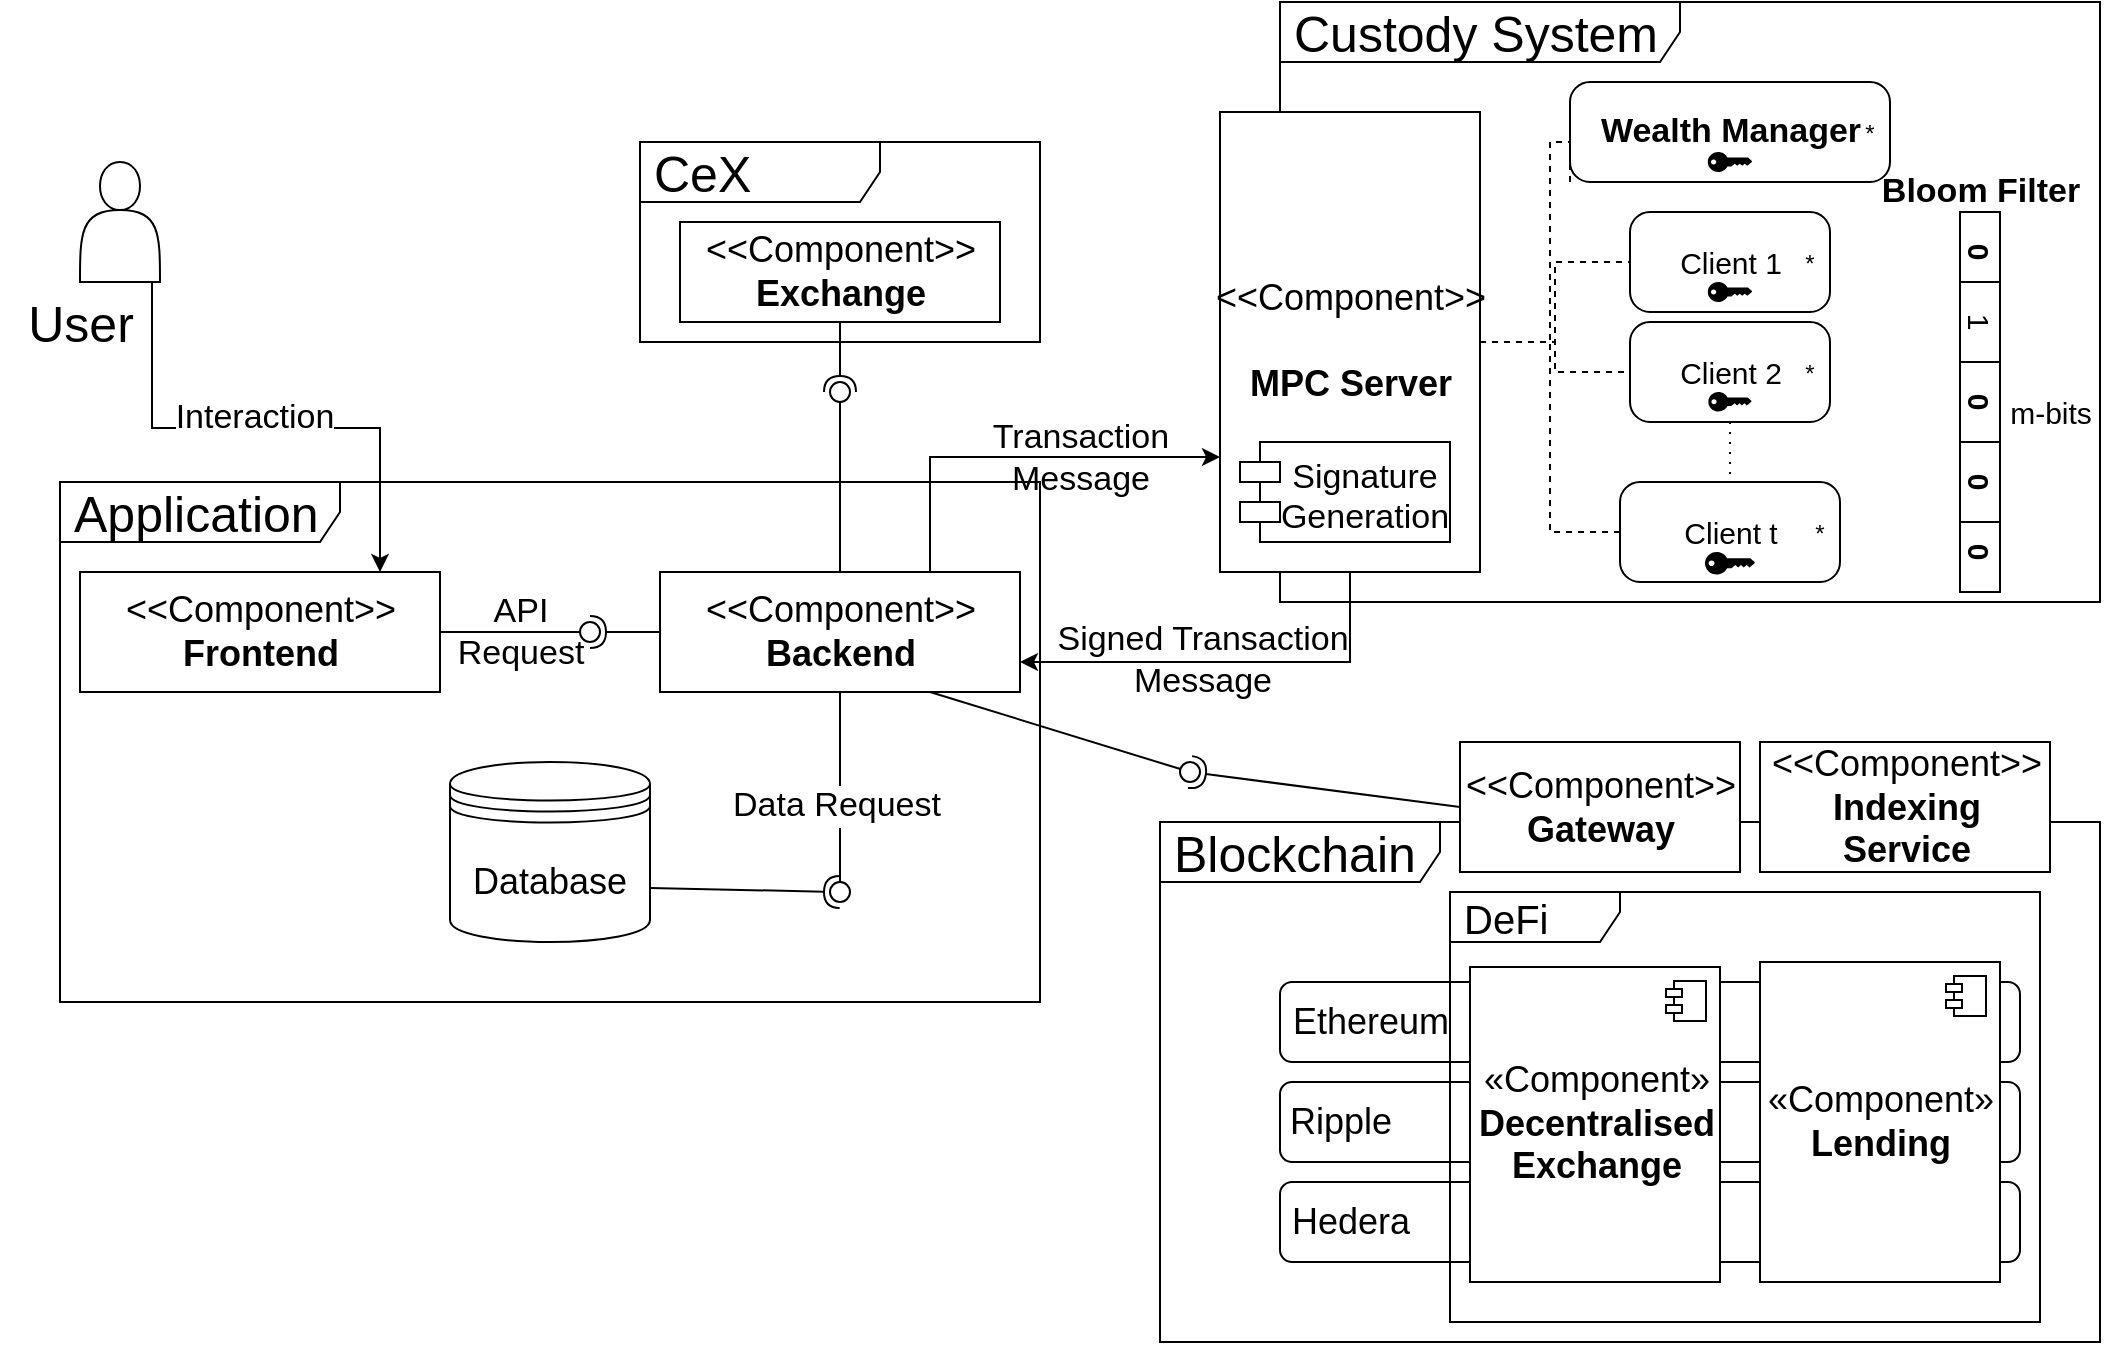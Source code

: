 <mxfile version="22.0.8" type="github" pages="7">
  <diagram id="8H7en8RWjrFitQbCOg48" name="Page-2">
    <mxGraphModel dx="1050" dy="552" grid="1" gridSize="10" guides="1" tooltips="1" connect="1" arrows="1" fold="1" page="1" pageScale="1" pageWidth="827" pageHeight="1169" math="0" shadow="0">
      <root>
        <mxCell id="0" />
        <mxCell id="1" parent="0" />
        <mxCell id="hNT8F82j2vo4T2RUTxUs-46" value="&lt;font style=&quot;font-size: 25px;&quot;&gt;Blockchain&lt;/font&gt;" style="shape=umlFrame;whiteSpace=wrap;html=1;width=140;height=30;boundedLbl=1;verticalAlign=middle;align=left;spacingLeft=5;" parent="1" vertex="1">
          <mxGeometry x="1020" y="690" width="470" height="260" as="geometry" />
        </mxCell>
        <mxCell id="hNT8F82j2vo4T2RUTxUs-72" value="" style="rounded=1;whiteSpace=wrap;html=1;" parent="1" vertex="1">
          <mxGeometry x="1080" y="870" width="370" height="40" as="geometry" />
        </mxCell>
        <mxCell id="hNT8F82j2vo4T2RUTxUs-1" value="&lt;font style=&quot;font-size: 25px;&quot;&gt;Application&lt;/font&gt;" style="shape=umlFrame;whiteSpace=wrap;html=1;width=140;height=30;boundedLbl=1;verticalAlign=middle;align=left;spacingLeft=5;" parent="1" vertex="1">
          <mxGeometry x="470" y="520" width="490" height="260" as="geometry" />
        </mxCell>
        <mxCell id="hNT8F82j2vo4T2RUTxUs-2" value="&lt;font style=&quot;font-size: 18px;&quot;&gt;Database&lt;/font&gt;" style="shape=datastore;whiteSpace=wrap;html=1;" parent="1" vertex="1">
          <mxGeometry x="665" y="660" width="100" height="90" as="geometry" />
        </mxCell>
        <mxCell id="hNT8F82j2vo4T2RUTxUs-3" style="edgeStyle=orthogonalEdgeStyle;rounded=0;orthogonalLoop=1;jettySize=auto;html=1;exitX=0.9;exitY=0.5;exitDx=0;exitDy=0;exitPerimeter=0;endArrow=classic;endFill=1;" parent="1" source="hNT8F82j2vo4T2RUTxUs-5" target="hNT8F82j2vo4T2RUTxUs-11" edge="1">
          <mxGeometry relative="1" as="geometry">
            <Array as="points">
              <mxPoint x="516" y="493" />
              <mxPoint x="630" y="493" />
            </Array>
          </mxGeometry>
        </mxCell>
        <mxCell id="hNT8F82j2vo4T2RUTxUs-4" value="&lt;font style=&quot;font-size: 17px;&quot;&gt;Interaction&lt;/font&gt;" style="edgeLabel;html=1;align=center;verticalAlign=middle;resizable=0;points=[];" parent="hNT8F82j2vo4T2RUTxUs-3" connectable="0" vertex="1">
          <mxGeometry x="0.154" y="4" relative="1" as="geometry">
            <mxPoint x="-13" y="-1" as="offset" />
          </mxGeometry>
        </mxCell>
        <mxCell id="hNT8F82j2vo4T2RUTxUs-5" value="" style="shape=actor;whiteSpace=wrap;html=1;" parent="1" vertex="1">
          <mxGeometry x="480" y="360" width="40" height="60" as="geometry" />
        </mxCell>
        <mxCell id="hNT8F82j2vo4T2RUTxUs-6" value="&lt;font style=&quot;font-size: 25px;&quot;&gt;User&lt;/font&gt;" style="text;html=1;align=center;verticalAlign=middle;resizable=0;points=[];autosize=1;strokeColor=none;fillColor=none;" parent="1" vertex="1">
          <mxGeometry x="440" y="420" width="80" height="40" as="geometry" />
        </mxCell>
        <mxCell id="hNT8F82j2vo4T2RUTxUs-7" style="edgeStyle=orthogonalEdgeStyle;rounded=0;orthogonalLoop=1;jettySize=auto;html=1;exitX=1;exitY=0.5;exitDx=0;exitDy=0;entryX=0;entryY=0.5;entryDx=0;entryDy=0;strokeWidth=1;endArrow=async;endFill=0;strokeColor=none;" parent="1" source="hNT8F82j2vo4T2RUTxUs-10" target="hNT8F82j2vo4T2RUTxUs-32" edge="1">
          <mxGeometry relative="1" as="geometry" />
        </mxCell>
        <mxCell id="hNT8F82j2vo4T2RUTxUs-8" style="edgeStyle=orthogonalEdgeStyle;rounded=0;orthogonalLoop=1;jettySize=auto;html=1;exitX=0.75;exitY=0;exitDx=0;exitDy=0;entryX=0;entryY=0.75;entryDx=0;entryDy=0;strokeWidth=1;endArrow=classic;endFill=1;" parent="1" source="hNT8F82j2vo4T2RUTxUs-10" target="hNT8F82j2vo4T2RUTxUs-32" edge="1">
          <mxGeometry relative="1" as="geometry" />
        </mxCell>
        <mxCell id="hNT8F82j2vo4T2RUTxUs-9" value="&lt;font style=&quot;font-size: 17px;&quot;&gt;Transaction &lt;br&gt;Message&lt;/font&gt;" style="edgeLabel;html=1;align=center;verticalAlign=middle;resizable=0;points=[];labelBackgroundColor=none;" parent="hNT8F82j2vo4T2RUTxUs-8" connectable="0" vertex="1">
          <mxGeometry x="0.002" y="-2" relative="1" as="geometry">
            <mxPoint x="31" y="-2" as="offset" />
          </mxGeometry>
        </mxCell>
        <mxCell id="hNT8F82j2vo4T2RUTxUs-10" value="&lt;font style=&quot;font-size: 18px;&quot;&gt;&amp;lt;&amp;lt;Component&amp;gt;&amp;gt;&lt;br&gt;&lt;b&gt;Backend&lt;/b&gt;&lt;/font&gt;" style="html=1;align=center;verticalAlign=middle;dashed=0;" parent="1" vertex="1">
          <mxGeometry x="770" y="565" width="180" height="60" as="geometry" />
        </mxCell>
        <mxCell id="hNT8F82j2vo4T2RUTxUs-11" value="&lt;font style=&quot;font-size: 18px;&quot;&gt;&amp;lt;&amp;lt;Component&amp;gt;&amp;gt;&lt;br&gt;&lt;b&gt;Frontend&lt;/b&gt;&lt;/font&gt;" style="html=1;align=center;verticalAlign=middle;dashed=0;" parent="1" vertex="1">
          <mxGeometry x="480" y="565" width="180" height="60" as="geometry" />
        </mxCell>
        <mxCell id="hNT8F82j2vo4T2RUTxUs-12" value="" style="rounded=0;orthogonalLoop=1;jettySize=auto;html=1;endArrow=none;endFill=0;sketch=0;sourcePerimeterSpacing=0;targetPerimeterSpacing=0;exitX=0.5;exitY=1;exitDx=0;exitDy=0;" parent="1" source="hNT8F82j2vo4T2RUTxUs-10" target="hNT8F82j2vo4T2RUTxUs-15" edge="1">
          <mxGeometry relative="1" as="geometry">
            <mxPoint x="1100" y="575" as="sourcePoint" />
          </mxGeometry>
        </mxCell>
        <mxCell id="hNT8F82j2vo4T2RUTxUs-13" value="&lt;font style=&quot;font-size: 17px;&quot;&gt;Data Request&lt;/font&gt;" style="edgeLabel;html=1;align=center;verticalAlign=middle;resizable=0;points=[];" parent="hNT8F82j2vo4T2RUTxUs-12" connectable="0" vertex="1">
          <mxGeometry x="0.2" y="-2" relative="1" as="geometry">
            <mxPoint as="offset" />
          </mxGeometry>
        </mxCell>
        <mxCell id="hNT8F82j2vo4T2RUTxUs-14" value="" style="rounded=0;orthogonalLoop=1;jettySize=auto;html=1;endArrow=halfCircle;endFill=0;entryX=0.5;entryY=0.5;endSize=6;strokeWidth=1;sketch=0;exitX=1;exitY=0.7;exitDx=0;exitDy=0;" parent="1" source="hNT8F82j2vo4T2RUTxUs-2" target="hNT8F82j2vo4T2RUTxUs-15" edge="1">
          <mxGeometry relative="1" as="geometry">
            <mxPoint x="1140" y="575" as="sourcePoint" />
          </mxGeometry>
        </mxCell>
        <mxCell id="hNT8F82j2vo4T2RUTxUs-15" value="" style="ellipse;whiteSpace=wrap;html=1;align=center;aspect=fixed;resizable=0;points=[];outlineConnect=0;sketch=0;" parent="1" vertex="1">
          <mxGeometry x="855" y="720" width="10" height="10" as="geometry" />
        </mxCell>
        <mxCell id="hNT8F82j2vo4T2RUTxUs-16" value="" style="rounded=0;orthogonalLoop=1;jettySize=auto;html=1;endArrow=none;endFill=0;sketch=0;sourcePerimeterSpacing=0;targetPerimeterSpacing=0;exitX=1;exitY=0.5;exitDx=0;exitDy=0;" parent="1" source="hNT8F82j2vo4T2RUTxUs-11" target="hNT8F82j2vo4T2RUTxUs-19" edge="1">
          <mxGeometry relative="1" as="geometry">
            <mxPoint x="1100" y="575" as="sourcePoint" />
          </mxGeometry>
        </mxCell>
        <mxCell id="hNT8F82j2vo4T2RUTxUs-17" value="&lt;font style=&quot;font-size: 17px;&quot;&gt;API&lt;br&gt;Request&lt;/font&gt;" style="edgeLabel;html=1;align=center;verticalAlign=middle;resizable=0;points=[];labelBackgroundColor=none;" parent="hNT8F82j2vo4T2RUTxUs-16" connectable="0" vertex="1">
          <mxGeometry x="-0.1" y="1" relative="1" as="geometry">
            <mxPoint x="8" y="1" as="offset" />
          </mxGeometry>
        </mxCell>
        <mxCell id="hNT8F82j2vo4T2RUTxUs-18" value="" style="rounded=0;orthogonalLoop=1;jettySize=auto;html=1;endArrow=halfCircle;endFill=0;entryX=0.5;entryY=0.5;endSize=6;strokeWidth=1;sketch=0;exitX=0;exitY=0.5;exitDx=0;exitDy=0;" parent="1" source="hNT8F82j2vo4T2RUTxUs-10" target="hNT8F82j2vo4T2RUTxUs-19" edge="1">
          <mxGeometry relative="1" as="geometry">
            <mxPoint x="1140" y="575" as="sourcePoint" />
          </mxGeometry>
        </mxCell>
        <mxCell id="hNT8F82j2vo4T2RUTxUs-19" value="" style="ellipse;whiteSpace=wrap;html=1;align=center;aspect=fixed;resizable=0;points=[];outlineConnect=0;sketch=0;" parent="1" vertex="1">
          <mxGeometry x="730" y="590" width="10" height="10" as="geometry" />
        </mxCell>
        <mxCell id="hNT8F82j2vo4T2RUTxUs-20" value="&lt;font style=&quot;font-size: 25px;&quot;&gt;CeX&lt;/font&gt;" style="shape=umlFrame;whiteSpace=wrap;html=1;width=120;height=30;boundedLbl=1;verticalAlign=middle;align=left;spacingLeft=5;" parent="1" vertex="1">
          <mxGeometry x="760" y="350" width="200" height="100" as="geometry" />
        </mxCell>
        <mxCell id="hNT8F82j2vo4T2RUTxUs-21" value="&lt;font style=&quot;font-size: 18px;&quot;&gt;&amp;lt;&amp;lt;Component&amp;gt;&amp;gt;&lt;br&gt;&lt;b&gt;Exchange&lt;/b&gt;&lt;/font&gt;" style="html=1;align=center;verticalAlign=middle;dashed=0;" parent="1" vertex="1">
          <mxGeometry x="780" y="390" width="160" height="50" as="geometry" />
        </mxCell>
        <mxCell id="hNT8F82j2vo4T2RUTxUs-22" value="" style="rounded=0;orthogonalLoop=1;jettySize=auto;html=1;endArrow=none;endFill=0;sketch=0;sourcePerimeterSpacing=0;targetPerimeterSpacing=0;exitX=0.5;exitY=0;exitDx=0;exitDy=0;" parent="1" source="hNT8F82j2vo4T2RUTxUs-10" target="hNT8F82j2vo4T2RUTxUs-24" edge="1">
          <mxGeometry relative="1" as="geometry">
            <mxPoint x="1100" y="555" as="sourcePoint" />
          </mxGeometry>
        </mxCell>
        <mxCell id="hNT8F82j2vo4T2RUTxUs-23" value="" style="rounded=0;orthogonalLoop=1;jettySize=auto;html=1;endArrow=halfCircle;endFill=0;entryX=0.5;entryY=0.5;endSize=6;strokeWidth=1;sketch=0;exitX=0.5;exitY=1;exitDx=0;exitDy=0;" parent="1" source="hNT8F82j2vo4T2RUTxUs-21" target="hNT8F82j2vo4T2RUTxUs-24" edge="1">
          <mxGeometry relative="1" as="geometry">
            <mxPoint x="1140" y="555" as="sourcePoint" />
          </mxGeometry>
        </mxCell>
        <mxCell id="hNT8F82j2vo4T2RUTxUs-24" value="" style="ellipse;whiteSpace=wrap;html=1;align=center;aspect=fixed;resizable=0;points=[];outlineConnect=0;sketch=0;" parent="1" vertex="1">
          <mxGeometry x="855" y="470" width="10" height="10" as="geometry" />
        </mxCell>
        <mxCell id="hNT8F82j2vo4T2RUTxUs-25" value="&lt;font style=&quot;font-size: 25px;&quot;&gt;Custody System&lt;/font&gt;" style="shape=umlFrame;whiteSpace=wrap;html=1;width=200;height=30;boundedLbl=1;verticalAlign=middle;align=left;spacingLeft=5;" parent="1" vertex="1">
          <mxGeometry x="1080" y="280" width="410" height="300" as="geometry" />
        </mxCell>
        <mxCell id="hNT8F82j2vo4T2RUTxUs-26" style="edgeStyle=orthogonalEdgeStyle;rounded=0;orthogonalLoop=1;jettySize=auto;html=1;exitX=1;exitY=0.5;exitDx=0;exitDy=0;entryX=0;entryY=1;entryDx=0;entryDy=0;dashed=1;endArrow=none;endFill=0;" parent="1" source="hNT8F82j2vo4T2RUTxUs-32" target="hNT8F82j2vo4T2RUTxUs-33" edge="1">
          <mxGeometry relative="1" as="geometry">
            <Array as="points">
              <mxPoint x="1215" y="450" />
              <mxPoint x="1215" y="350" />
            </Array>
          </mxGeometry>
        </mxCell>
        <mxCell id="hNT8F82j2vo4T2RUTxUs-27" style="edgeStyle=orthogonalEdgeStyle;rounded=0;orthogonalLoop=1;jettySize=auto;html=1;exitX=1;exitY=0.5;exitDx=0;exitDy=0;entryX=0;entryY=0.5;entryDx=0;entryDy=0;dashed=1;endArrow=none;endFill=0;" parent="1" source="hNT8F82j2vo4T2RUTxUs-32" target="hNT8F82j2vo4T2RUTxUs-36" edge="1">
          <mxGeometry relative="1" as="geometry" />
        </mxCell>
        <mxCell id="hNT8F82j2vo4T2RUTxUs-28" style="edgeStyle=orthogonalEdgeStyle;rounded=0;orthogonalLoop=1;jettySize=auto;html=1;exitX=1;exitY=0.5;exitDx=0;exitDy=0;dashed=1;endArrow=none;endFill=0;" parent="1" source="hNT8F82j2vo4T2RUTxUs-32" target="hNT8F82j2vo4T2RUTxUs-40" edge="1">
          <mxGeometry relative="1" as="geometry" />
        </mxCell>
        <mxCell id="hNT8F82j2vo4T2RUTxUs-29" style="edgeStyle=orthogonalEdgeStyle;rounded=0;orthogonalLoop=1;jettySize=auto;html=1;exitX=1;exitY=0.5;exitDx=0;exitDy=0;dashed=1;endArrow=none;endFill=0;" parent="1" source="hNT8F82j2vo4T2RUTxUs-32" target="hNT8F82j2vo4T2RUTxUs-43" edge="1">
          <mxGeometry relative="1" as="geometry" />
        </mxCell>
        <mxCell id="hNT8F82j2vo4T2RUTxUs-30" style="edgeStyle=orthogonalEdgeStyle;rounded=0;orthogonalLoop=1;jettySize=auto;html=1;exitX=0.5;exitY=1;exitDx=0;exitDy=0;entryX=1;entryY=0.75;entryDx=0;entryDy=0;strokeWidth=1;endArrow=classic;endFill=1;" parent="1" source="hNT8F82j2vo4T2RUTxUs-32" target="hNT8F82j2vo4T2RUTxUs-10" edge="1">
          <mxGeometry relative="1" as="geometry" />
        </mxCell>
        <mxCell id="hNT8F82j2vo4T2RUTxUs-31" value="&lt;font style=&quot;font-size: 17px;&quot;&gt;Signed Transaction &lt;br&gt;Message&lt;/font&gt;" style="edgeLabel;html=1;align=center;verticalAlign=middle;resizable=0;points=[];labelBackgroundColor=none;" parent="hNT8F82j2vo4T2RUTxUs-30" connectable="0" vertex="1">
          <mxGeometry x="0.491" y="-1" relative="1" as="geometry">
            <mxPoint x="37" as="offset" />
          </mxGeometry>
        </mxCell>
        <mxCell id="hNT8F82j2vo4T2RUTxUs-32" value="&lt;font style=&quot;font-size: 18px;&quot;&gt;&amp;lt;&amp;lt;Component&amp;gt;&amp;gt;&lt;br&gt;&lt;br&gt;&lt;b&gt;MPC Server&lt;/b&gt;&lt;/font&gt;" style="html=1;align=center;verticalAlign=middle;dashed=0;" parent="1" vertex="1">
          <mxGeometry x="1050" y="335" width="130" height="230" as="geometry" />
        </mxCell>
        <mxCell id="hNT8F82j2vo4T2RUTxUs-33" value="&lt;b&gt;&lt;font style=&quot;font-size: 17px;&quot;&gt;Wealth Manager&lt;/font&gt;&lt;/b&gt;" style="html=1;dashed=0;rounded=1;absoluteArcSize=1;arcSize=20;verticalAlign=middle;align=center;" parent="1" vertex="1">
          <mxGeometry x="1225" y="320" width="160" height="50" as="geometry" />
        </mxCell>
        <mxCell id="hNT8F82j2vo4T2RUTxUs-34" value="*" style="text;resizeWidth=0;resizeHeight=0;points=[];part=1;verticalAlign=middle;align=center;" parent="hNT8F82j2vo4T2RUTxUs-33" vertex="1">
          <mxGeometry x="1" y="0.5" width="20" height="20" relative="1" as="geometry">
            <mxPoint x="-20" y="-10" as="offset" />
          </mxGeometry>
        </mxCell>
        <mxCell id="hNT8F82j2vo4T2RUTxUs-35" value="" style="points=[[0,0.5,0],[0.24,0,0],[0.5,0.28,0],[0.995,0.475,0],[0.5,0.72,0],[0.24,1,0]];verticalLabelPosition=bottom;sketch=0;html=1;verticalAlign=top;aspect=fixed;align=center;pointerEvents=1;shape=mxgraph.cisco19.key;fillColor=#000000;strokeColor=none;" parent="hNT8F82j2vo4T2RUTxUs-33" vertex="1">
          <mxGeometry x="68.89" y="35" width="22.22" height="10" as="geometry" />
        </mxCell>
        <mxCell id="hNT8F82j2vo4T2RUTxUs-36" value="&lt;font style=&quot;font-size: 15px;&quot;&gt;Client 1&lt;/font&gt;" style="html=1;dashed=0;rounded=1;absoluteArcSize=1;arcSize=20;verticalAlign=middle;align=center;" parent="1" vertex="1">
          <mxGeometry x="1255" y="385" width="100" height="50" as="geometry" />
        </mxCell>
        <mxCell id="hNT8F82j2vo4T2RUTxUs-37" value="*" style="text;resizeWidth=0;resizeHeight=0;points=[];part=1;verticalAlign=middle;align=center;" parent="hNT8F82j2vo4T2RUTxUs-36" vertex="1">
          <mxGeometry x="1" y="0.5" width="20" height="20" relative="1" as="geometry">
            <mxPoint x="-20" y="-10" as="offset" />
          </mxGeometry>
        </mxCell>
        <mxCell id="hNT8F82j2vo4T2RUTxUs-38" value="" style="points=[[0,0.5,0],[0.24,0,0],[0.5,0.28,0],[0.995,0.475,0],[0.5,0.72,0],[0.24,1,0]];verticalLabelPosition=bottom;sketch=0;html=1;verticalAlign=top;aspect=fixed;align=center;pointerEvents=1;shape=mxgraph.cisco19.key;fillColor=#000000;strokeColor=none;" parent="hNT8F82j2vo4T2RUTxUs-36" vertex="1">
          <mxGeometry x="38.89" y="35" width="22.22" height="10" as="geometry" />
        </mxCell>
        <mxCell id="hNT8F82j2vo4T2RUTxUs-39" style="edgeStyle=orthogonalEdgeStyle;rounded=0;orthogonalLoop=1;jettySize=auto;html=1;exitX=0.5;exitY=1;exitDx=0;exitDy=0;entryX=0.5;entryY=0;entryDx=0;entryDy=0;dashed=1;endArrow=none;endFill=0;dashPattern=1 4;" parent="1" source="hNT8F82j2vo4T2RUTxUs-40" target="hNT8F82j2vo4T2RUTxUs-43" edge="1">
          <mxGeometry relative="1" as="geometry" />
        </mxCell>
        <mxCell id="hNT8F82j2vo4T2RUTxUs-40" value="&lt;font style=&quot;font-size: 15px;&quot;&gt;Client 2&lt;/font&gt;" style="html=1;dashed=0;rounded=1;absoluteArcSize=1;arcSize=20;verticalAlign=middle;align=center;" parent="1" vertex="1">
          <mxGeometry x="1255" y="440" width="100" height="50" as="geometry" />
        </mxCell>
        <mxCell id="hNT8F82j2vo4T2RUTxUs-41" value="*" style="text;resizeWidth=0;resizeHeight=0;points=[];part=1;verticalAlign=middle;align=center;" parent="hNT8F82j2vo4T2RUTxUs-40" vertex="1">
          <mxGeometry x="1" y="0.5" width="20" height="20" relative="1" as="geometry">
            <mxPoint x="-20" y="-10" as="offset" />
          </mxGeometry>
        </mxCell>
        <mxCell id="hNT8F82j2vo4T2RUTxUs-42" value="" style="points=[[0,0.5,0],[0.24,0,0],[0.5,0.28,0],[0.995,0.475,0],[0.5,0.72,0],[0.24,1,0]];verticalLabelPosition=bottom;sketch=0;html=1;verticalAlign=top;aspect=fixed;align=center;pointerEvents=1;shape=mxgraph.cisco19.key;fillColor=#000000;strokeColor=none;" parent="hNT8F82j2vo4T2RUTxUs-40" vertex="1">
          <mxGeometry x="39.16" y="35" width="21.67" height="9.75" as="geometry" />
        </mxCell>
        <mxCell id="hNT8F82j2vo4T2RUTxUs-43" value="&lt;font style=&quot;font-size: 15px;&quot;&gt;Client t&lt;/font&gt;" style="html=1;dashed=0;rounded=1;absoluteArcSize=1;arcSize=20;verticalAlign=middle;align=center;" parent="1" vertex="1">
          <mxGeometry x="1250" y="520" width="110" height="50" as="geometry" />
        </mxCell>
        <mxCell id="hNT8F82j2vo4T2RUTxUs-44" value="*" style="text;resizeWidth=0;resizeHeight=0;points=[];part=1;verticalAlign=middle;align=center;" parent="hNT8F82j2vo4T2RUTxUs-43" vertex="1">
          <mxGeometry x="1" y="0.5" width="20" height="20" relative="1" as="geometry">
            <mxPoint x="-20" y="-10" as="offset" />
          </mxGeometry>
        </mxCell>
        <mxCell id="hNT8F82j2vo4T2RUTxUs-45" value="" style="points=[[0,0.5,0],[0.24,0,0],[0.5,0.28,0],[0.995,0.475,0],[0.5,0.72,0],[0.24,1,0]];verticalLabelPosition=bottom;sketch=0;html=1;verticalAlign=top;aspect=fixed;align=center;pointerEvents=1;shape=mxgraph.cisco19.key;fillColor=#000000;strokeColor=none;" parent="hNT8F82j2vo4T2RUTxUs-43" vertex="1">
          <mxGeometry x="42.5" y="35" width="25" height="11.25" as="geometry" />
        </mxCell>
        <mxCell id="hNT8F82j2vo4T2RUTxUs-47" value="&lt;font style=&quot;font-size: 18px;&quot;&gt;&amp;lt;&amp;lt;Component&amp;gt;&amp;gt;&lt;br&gt;&lt;b&gt;Gateway&lt;/b&gt;&lt;/font&gt;" style="html=1;align=center;verticalAlign=middle;dashed=0;" parent="1" vertex="1">
          <mxGeometry x="1170" y="650" width="140" height="65" as="geometry" />
        </mxCell>
        <mxCell id="hNT8F82j2vo4T2RUTxUs-48" value="" style="rounded=1;whiteSpace=wrap;html=1;" parent="1" vertex="1">
          <mxGeometry x="1080" y="770" width="370" height="40" as="geometry" />
        </mxCell>
        <mxCell id="hNT8F82j2vo4T2RUTxUs-49" value="&lt;font style=&quot;font-size: 18px;&quot;&gt;&amp;lt;&amp;lt;Component&amp;gt;&amp;gt;&lt;br&gt;&lt;b&gt;Indexing&lt;br&gt;Service&lt;/b&gt;&lt;/font&gt;" style="html=1;align=center;verticalAlign=middle;dashed=0;" parent="1" vertex="1">
          <mxGeometry x="1320" y="650" width="145" height="65" as="geometry" />
        </mxCell>
        <mxCell id="hNT8F82j2vo4T2RUTxUs-50" value="" style="rounded=1;whiteSpace=wrap;html=1;" parent="1" vertex="1">
          <mxGeometry x="1080" y="820" width="370" height="40" as="geometry" />
        </mxCell>
        <mxCell id="hNT8F82j2vo4T2RUTxUs-51" value="&lt;font style=&quot;font-size: 20px;&quot;&gt;DeFi&lt;/font&gt;" style="shape=umlFrame;whiteSpace=wrap;html=1;width=85;height=25;boundedLbl=1;verticalAlign=middle;align=left;spacingLeft=5;" parent="1" vertex="1">
          <mxGeometry x="1165" y="725" width="295" height="215" as="geometry" />
        </mxCell>
        <mxCell id="hNT8F82j2vo4T2RUTxUs-52" value="&lt;font style=&quot;font-size: 18px;&quot;&gt;Ethereum&lt;/font&gt;" style="text;html=1;align=center;verticalAlign=middle;resizable=0;points=[];autosize=1;strokeColor=none;fillColor=none;" parent="1" vertex="1">
          <mxGeometry x="1075" y="770" width="100" height="40" as="geometry" />
        </mxCell>
        <mxCell id="hNT8F82j2vo4T2RUTxUs-53" value="&lt;font style=&quot;font-size: 18px;&quot;&gt;Ripple&lt;/font&gt;" style="text;html=1;align=center;verticalAlign=middle;resizable=0;points=[];autosize=1;strokeColor=none;fillColor=none;" parent="1" vertex="1">
          <mxGeometry x="1070" y="820" width="80" height="40" as="geometry" />
        </mxCell>
        <mxCell id="hNT8F82j2vo4T2RUTxUs-54" value="&lt;font style=&quot;font-size: 18px;&quot;&gt;«Component»&lt;br&gt;&lt;b&gt;Decentralised &lt;br&gt;Exchange&lt;/b&gt;&lt;/font&gt;" style="html=1;dropTarget=0;" parent="1" vertex="1">
          <mxGeometry x="1175" y="762.5" width="125" height="157.5" as="geometry" />
        </mxCell>
        <mxCell id="hNT8F82j2vo4T2RUTxUs-55" value="" style="shape=module;jettyWidth=8;jettyHeight=4;" parent="hNT8F82j2vo4T2RUTxUs-54" vertex="1">
          <mxGeometry x="1" width="20" height="20" relative="1" as="geometry">
            <mxPoint x="-27" y="7" as="offset" />
          </mxGeometry>
        </mxCell>
        <mxCell id="hNT8F82j2vo4T2RUTxUs-56" value="&lt;font style=&quot;font-size: 18px;&quot;&gt;«Component»&lt;br&gt;&lt;b&gt;Lending&lt;/b&gt;&lt;/font&gt;" style="html=1;dropTarget=0;" parent="1" vertex="1">
          <mxGeometry x="1320" y="760" width="120" height="160" as="geometry" />
        </mxCell>
        <mxCell id="hNT8F82j2vo4T2RUTxUs-57" value="" style="shape=module;jettyWidth=8;jettyHeight=4;" parent="hNT8F82j2vo4T2RUTxUs-56" vertex="1">
          <mxGeometry x="1" width="20" height="20" relative="1" as="geometry">
            <mxPoint x="-27" y="7" as="offset" />
          </mxGeometry>
        </mxCell>
        <mxCell id="hNT8F82j2vo4T2RUTxUs-58" value="" style="rounded=0;orthogonalLoop=1;jettySize=auto;html=1;endArrow=none;endFill=0;sketch=0;sourcePerimeterSpacing=0;targetPerimeterSpacing=0;strokeWidth=1;exitX=0.75;exitY=1;exitDx=0;exitDy=0;" parent="1" source="hNT8F82j2vo4T2RUTxUs-10" target="hNT8F82j2vo4T2RUTxUs-60" edge="1">
          <mxGeometry relative="1" as="geometry">
            <mxPoint x="930" y="605" as="sourcePoint" />
          </mxGeometry>
        </mxCell>
        <mxCell id="hNT8F82j2vo4T2RUTxUs-59" value="" style="rounded=0;orthogonalLoop=1;jettySize=auto;html=1;endArrow=halfCircle;endFill=0;entryX=0.5;entryY=0.5;endSize=6;strokeWidth=1;sketch=0;exitX=0;exitY=0.5;exitDx=0;exitDy=0;" parent="1" source="hNT8F82j2vo4T2RUTxUs-47" target="hNT8F82j2vo4T2RUTxUs-60" edge="1">
          <mxGeometry relative="1" as="geometry">
            <mxPoint x="915" y="605" as="sourcePoint" />
          </mxGeometry>
        </mxCell>
        <mxCell id="hNT8F82j2vo4T2RUTxUs-60" value="" style="ellipse;whiteSpace=wrap;html=1;align=center;aspect=fixed;resizable=0;points=[];outlineConnect=0;sketch=0;" parent="1" vertex="1">
          <mxGeometry x="1030" y="660" width="10" height="10" as="geometry" />
        </mxCell>
        <mxCell id="hNT8F82j2vo4T2RUTxUs-61" value="" style="shape=image;html=1;verticalAlign=top;verticalLabelPosition=bottom;labelBackgroundColor=#ffffff;imageAspect=0;aspect=fixed;image=https://cdn1.iconfinder.com/data/icons/office-171/32/office-16-128.png" parent="1" vertex="1">
          <mxGeometry x="1075" y="340" width="30" height="30" as="geometry" />
        </mxCell>
        <mxCell id="hNT8F82j2vo4T2RUTxUs-62" value="Signature &#xa;Generation" style="shape=module;align=left;spacingLeft=20;align=center;verticalAlign=top;fontSize=17;" parent="1" vertex="1">
          <mxGeometry x="1060" y="500" width="105" height="50" as="geometry" />
        </mxCell>
        <mxCell id="hNT8F82j2vo4T2RUTxUs-63" value="&lt;font size=&quot;1&quot;&gt;&lt;b style=&quot;font-size: 17px;&quot;&gt;Bloom Filter&lt;/b&gt;&lt;/font&gt;" style="text;html=1;align=center;verticalAlign=middle;resizable=0;points=[];autosize=1;strokeColor=none;fillColor=none;" parent="1" vertex="1">
          <mxGeometry x="1370" y="360" width="120" height="30" as="geometry" />
        </mxCell>
        <mxCell id="hNT8F82j2vo4T2RUTxUs-64" value="&lt;font style=&quot;font-size: 15px;&quot;&gt;&lt;b&gt;0&lt;/b&gt;&lt;/font&gt;" style="rounded=0;whiteSpace=wrap;html=1;rotation=90;" parent="1" vertex="1">
          <mxGeometry x="1410" y="470" width="40" height="20" as="geometry" />
        </mxCell>
        <mxCell id="hNT8F82j2vo4T2RUTxUs-65" value="&lt;font style=&quot;font-size: 15px;&quot;&gt;&lt;b&gt;0&lt;/b&gt;&lt;/font&gt;" style="rounded=0;whiteSpace=wrap;html=1;rotation=90;" parent="1" vertex="1">
          <mxGeometry x="1410" y="545" width="40" height="20" as="geometry" />
        </mxCell>
        <mxCell id="hNT8F82j2vo4T2RUTxUs-66" value="&lt;font style=&quot;font-size: 15px;&quot;&gt;&lt;b&gt;0&lt;/b&gt;&lt;/font&gt;" style="rounded=0;whiteSpace=wrap;html=1;rotation=90;" parent="1" vertex="1">
          <mxGeometry x="1410" y="510" width="40" height="20" as="geometry" />
        </mxCell>
        <mxCell id="hNT8F82j2vo4T2RUTxUs-67" value="&lt;font style=&quot;font-size: 15px;&quot;&gt;&lt;b&gt;0&lt;/b&gt;&lt;/font&gt;" style="rounded=0;whiteSpace=wrap;html=1;rotation=90;" parent="1" vertex="1">
          <mxGeometry x="1410" y="395" width="40" height="20" as="geometry" />
        </mxCell>
        <mxCell id="hNT8F82j2vo4T2RUTxUs-68" value="&lt;font style=&quot;font-size: 15px;&quot;&gt;1&lt;/font&gt;" style="rounded=0;whiteSpace=wrap;html=1;rotation=90;" parent="1" vertex="1">
          <mxGeometry x="1410" y="430" width="40" height="20" as="geometry" />
        </mxCell>
        <mxCell id="hNT8F82j2vo4T2RUTxUs-69" value="&lt;font style=&quot;font-size: 15px;&quot;&gt;m-bits&lt;/font&gt;" style="text;html=1;align=center;verticalAlign=middle;resizable=0;points=[];autosize=1;strokeColor=none;fillColor=none;rotation=0;" parent="1" vertex="1">
          <mxGeometry x="1430" y="470" width="70" height="30" as="geometry" />
        </mxCell>
        <mxCell id="hNT8F82j2vo4T2RUTxUs-73" value="&lt;font style=&quot;font-size: 18px;&quot;&gt;Hedera&lt;/font&gt;" style="text;html=1;align=center;verticalAlign=middle;resizable=0;points=[];autosize=1;strokeColor=none;fillColor=none;" parent="1" vertex="1">
          <mxGeometry x="1075" y="870" width="80" height="40" as="geometry" />
        </mxCell>
      </root>
    </mxGraphModel>
  </diagram>
  <diagram id="uM_feGoYFebkJytQ1uqX" name="Page-3">
    <mxGraphModel dx="1050" dy="1729" grid="1" gridSize="10" guides="1" tooltips="1" connect="1" arrows="1" fold="1" page="1" pageScale="1" pageWidth="827" pageHeight="1169" math="0" shadow="0">
      <root>
        <mxCell id="0" />
        <mxCell id="1" parent="0" />
        <mxCell id="b8oElbpUgX8mUaeDeO4t-1" value="&lt;font style=&quot;font-size: 25px;&quot;&gt;Blockchain&lt;/font&gt;" style="shape=umlFrame;whiteSpace=wrap;html=1;width=140;height=30;boundedLbl=1;verticalAlign=middle;align=left;spacingLeft=5;" parent="1" vertex="1">
          <mxGeometry x="855" y="850" width="470" height="260" as="geometry" />
        </mxCell>
        <mxCell id="b8oElbpUgX8mUaeDeO4t-2" value="" style="rounded=1;whiteSpace=wrap;html=1;" parent="1" vertex="1">
          <mxGeometry x="915" y="1030" width="370" height="40" as="geometry" />
        </mxCell>
        <mxCell id="b8oElbpUgX8mUaeDeO4t-3" value="&lt;font style=&quot;font-size: 25px;&quot;&gt;Custody System&lt;/font&gt;" style="shape=umlFrame;whiteSpace=wrap;html=1;width=140;height=60;boundedLbl=1;verticalAlign=middle;align=left;spacingLeft=5;" parent="1" vertex="1">
          <mxGeometry x="470" y="480" width="1040" height="300" as="geometry" />
        </mxCell>
        <mxCell id="b8oElbpUgX8mUaeDeO4t-4" value="&lt;font style=&quot;font-size: 18px;&quot;&gt;Database&lt;/font&gt;" style="shape=datastore;whiteSpace=wrap;html=1;" parent="1" vertex="1">
          <mxGeometry x="650" y="660" width="100" height="90" as="geometry" />
        </mxCell>
        <mxCell id="b8oElbpUgX8mUaeDeO4t-5" style="edgeStyle=orthogonalEdgeStyle;rounded=0;orthogonalLoop=1;jettySize=auto;html=1;exitX=0.9;exitY=0.5;exitDx=0;exitDy=0;exitPerimeter=0;endArrow=classic;endFill=1;" parent="1" source="b8oElbpUgX8mUaeDeO4t-7" target="b8oElbpUgX8mUaeDeO4t-13" edge="1">
          <mxGeometry relative="1" as="geometry">
            <Array as="points">
              <mxPoint x="516" y="470" />
              <mxPoint x="630" y="470" />
            </Array>
          </mxGeometry>
        </mxCell>
        <mxCell id="b8oElbpUgX8mUaeDeO4t-6" value="&lt;font style=&quot;font-size: 17px;&quot;&gt;Interaction&lt;/font&gt;" style="edgeLabel;html=1;align=center;verticalAlign=middle;resizable=0;points=[];" parent="b8oElbpUgX8mUaeDeO4t-5" connectable="0" vertex="1">
          <mxGeometry x="0.154" y="4" relative="1" as="geometry">
            <mxPoint x="-33" y="-6" as="offset" />
          </mxGeometry>
        </mxCell>
        <mxCell id="b8oElbpUgX8mUaeDeO4t-7" value="" style="shape=actor;whiteSpace=wrap;html=1;" parent="1" vertex="1">
          <mxGeometry x="480" y="360" width="40" height="60" as="geometry" />
        </mxCell>
        <mxCell id="b8oElbpUgX8mUaeDeO4t-8" value="&lt;font style=&quot;font-size: 25px;&quot;&gt;User&lt;/font&gt;" style="text;html=1;align=center;verticalAlign=middle;resizable=0;points=[];autosize=1;strokeColor=none;fillColor=none;" parent="1" vertex="1">
          <mxGeometry x="440" y="420" width="80" height="40" as="geometry" />
        </mxCell>
        <mxCell id="b8oElbpUgX8mUaeDeO4t-9" style="edgeStyle=orthogonalEdgeStyle;rounded=0;orthogonalLoop=1;jettySize=auto;html=1;exitX=1;exitY=0.5;exitDx=0;exitDy=0;entryX=0;entryY=0.5;entryDx=0;entryDy=0;strokeWidth=1;endArrow=async;endFill=0;strokeColor=none;" parent="1" source="b8oElbpUgX8mUaeDeO4t-12" target="b8oElbpUgX8mUaeDeO4t-34" edge="1">
          <mxGeometry relative="1" as="geometry" />
        </mxCell>
        <mxCell id="b8oElbpUgX8mUaeDeO4t-12" value="&lt;font style=&quot;font-size: 18px;&quot;&gt;&amp;lt;&amp;lt;Component&amp;gt;&amp;gt;&lt;br&gt;&lt;b&gt;Backend&lt;/b&gt;&lt;/font&gt;" style="html=1;align=center;verticalAlign=middle;dashed=0;" parent="1" vertex="1">
          <mxGeometry x="730" y="565" width="150" height="60" as="geometry" />
        </mxCell>
        <mxCell id="b8oElbpUgX8mUaeDeO4t-13" value="&lt;font style=&quot;font-size: 18px;&quot;&gt;&amp;lt;&amp;lt;Component&amp;gt;&amp;gt;&lt;br&gt;&lt;b&gt;Frontend&lt;/b&gt;&lt;/font&gt;" style="html=1;align=center;verticalAlign=middle;dashed=0;" parent="1" vertex="1">
          <mxGeometry x="480" y="565" width="150" height="60" as="geometry" />
        </mxCell>
        <mxCell id="b8oElbpUgX8mUaeDeO4t-14" value="" style="rounded=0;orthogonalLoop=1;jettySize=auto;html=1;endArrow=none;endFill=0;sketch=0;sourcePerimeterSpacing=0;targetPerimeterSpacing=0;exitX=0.5;exitY=1;exitDx=0;exitDy=0;" parent="1" source="b8oElbpUgX8mUaeDeO4t-12" target="b8oElbpUgX8mUaeDeO4t-17" edge="1">
          <mxGeometry relative="1" as="geometry">
            <mxPoint x="1100" y="575" as="sourcePoint" />
          </mxGeometry>
        </mxCell>
        <mxCell id="b8oElbpUgX8mUaeDeO4t-15" value="&lt;font style=&quot;font-size: 17px;&quot;&gt;Data &lt;br&gt;Request&lt;/font&gt;" style="edgeLabel;html=1;align=center;verticalAlign=middle;resizable=0;points=[];" parent="b8oElbpUgX8mUaeDeO4t-14" connectable="0" vertex="1">
          <mxGeometry x="0.2" y="-2" relative="1" as="geometry">
            <mxPoint as="offset" />
          </mxGeometry>
        </mxCell>
        <mxCell id="b8oElbpUgX8mUaeDeO4t-16" value="" style="rounded=0;orthogonalLoop=1;jettySize=auto;html=1;endArrow=halfCircle;endFill=0;entryX=0.5;entryY=0.5;endSize=6;strokeWidth=1;sketch=0;exitX=1;exitY=0.7;exitDx=0;exitDy=0;" parent="1" source="b8oElbpUgX8mUaeDeO4t-4" target="b8oElbpUgX8mUaeDeO4t-17" edge="1">
          <mxGeometry relative="1" as="geometry">
            <mxPoint x="1140" y="575" as="sourcePoint" />
          </mxGeometry>
        </mxCell>
        <mxCell id="b8oElbpUgX8mUaeDeO4t-17" value="" style="ellipse;whiteSpace=wrap;html=1;align=center;aspect=fixed;resizable=0;points=[];outlineConnect=0;sketch=0;" parent="1" vertex="1">
          <mxGeometry x="800" y="720" width="10" height="10" as="geometry" />
        </mxCell>
        <mxCell id="b8oElbpUgX8mUaeDeO4t-18" value="" style="rounded=0;orthogonalLoop=1;jettySize=auto;html=1;endArrow=none;endFill=0;sketch=0;sourcePerimeterSpacing=0;targetPerimeterSpacing=0;exitX=1;exitY=0.5;exitDx=0;exitDy=0;" parent="1" source="b8oElbpUgX8mUaeDeO4t-13" target="b8oElbpUgX8mUaeDeO4t-21" edge="1">
          <mxGeometry relative="1" as="geometry">
            <mxPoint x="1100" y="575" as="sourcePoint" />
          </mxGeometry>
        </mxCell>
        <mxCell id="b8oElbpUgX8mUaeDeO4t-19" value="&lt;font style=&quot;font-size: 17px;&quot;&gt;API&lt;br&gt;Request&lt;/font&gt;" style="edgeLabel;html=1;align=center;verticalAlign=middle;resizable=0;points=[];labelBackgroundColor=none;" parent="b8oElbpUgX8mUaeDeO4t-18" connectable="0" vertex="1">
          <mxGeometry x="-0.1" y="1" relative="1" as="geometry">
            <mxPoint x="8" y="1" as="offset" />
          </mxGeometry>
        </mxCell>
        <mxCell id="b8oElbpUgX8mUaeDeO4t-20" value="" style="rounded=0;orthogonalLoop=1;jettySize=auto;html=1;endArrow=halfCircle;endFill=0;entryX=0.5;entryY=0.5;endSize=6;strokeWidth=1;sketch=0;exitX=0;exitY=0.5;exitDx=0;exitDy=0;" parent="1" source="b8oElbpUgX8mUaeDeO4t-12" target="b8oElbpUgX8mUaeDeO4t-21" edge="1">
          <mxGeometry relative="1" as="geometry">
            <mxPoint x="1140" y="575" as="sourcePoint" />
          </mxGeometry>
        </mxCell>
        <mxCell id="b8oElbpUgX8mUaeDeO4t-21" value="" style="ellipse;whiteSpace=wrap;html=1;align=center;aspect=fixed;resizable=0;points=[];outlineConnect=0;sketch=0;" parent="1" vertex="1">
          <mxGeometry x="700" y="590" width="10" height="10" as="geometry" />
        </mxCell>
        <mxCell id="b8oElbpUgX8mUaeDeO4t-22" value="&lt;font style=&quot;font-size: 25px;&quot;&gt;CeX&lt;/font&gt;" style="shape=umlFrame;whiteSpace=wrap;html=1;width=120;height=30;boundedLbl=1;verticalAlign=middle;align=left;spacingLeft=5;" parent="1" vertex="1">
          <mxGeometry x="715" y="350" width="200" height="100" as="geometry" />
        </mxCell>
        <mxCell id="b8oElbpUgX8mUaeDeO4t-23" value="&lt;font style=&quot;font-size: 18px;&quot;&gt;&amp;lt;&amp;lt;Component&amp;gt;&amp;gt;&lt;br&gt;&lt;b&gt;Exchange&lt;/b&gt;&lt;/font&gt;" style="html=1;align=center;verticalAlign=middle;dashed=0;" parent="1" vertex="1">
          <mxGeometry x="735" y="390" width="160" height="50" as="geometry" />
        </mxCell>
        <mxCell id="b8oElbpUgX8mUaeDeO4t-24" value="" style="rounded=0;orthogonalLoop=1;jettySize=auto;html=1;endArrow=none;endFill=0;sketch=0;sourcePerimeterSpacing=0;targetPerimeterSpacing=0;exitX=0.5;exitY=0;exitDx=0;exitDy=0;" parent="1" source="b8oElbpUgX8mUaeDeO4t-12" target="b8oElbpUgX8mUaeDeO4t-26" edge="1">
          <mxGeometry relative="1" as="geometry">
            <mxPoint x="1100" y="555" as="sourcePoint" />
          </mxGeometry>
        </mxCell>
        <mxCell id="b8oElbpUgX8mUaeDeO4t-25" value="" style="rounded=0;orthogonalLoop=1;jettySize=auto;html=1;endArrow=halfCircle;endFill=0;entryX=0.5;entryY=0.5;endSize=6;strokeWidth=1;sketch=0;exitX=0.5;exitY=1;exitDx=0;exitDy=0;" parent="1" source="b8oElbpUgX8mUaeDeO4t-23" target="b8oElbpUgX8mUaeDeO4t-26" edge="1">
          <mxGeometry relative="1" as="geometry">
            <mxPoint x="1140" y="555" as="sourcePoint" />
          </mxGeometry>
        </mxCell>
        <mxCell id="b8oElbpUgX8mUaeDeO4t-26" value="" style="ellipse;whiteSpace=wrap;html=1;align=center;aspect=fixed;resizable=0;points=[];outlineConnect=0;sketch=0;" parent="1" vertex="1">
          <mxGeometry x="810" y="470" width="10" height="10" as="geometry" />
        </mxCell>
        <mxCell id="b8oElbpUgX8mUaeDeO4t-28" style="edgeStyle=orthogonalEdgeStyle;rounded=0;orthogonalLoop=1;jettySize=auto;html=1;exitX=1;exitY=0.5;exitDx=0;exitDy=0;entryX=-0.016;entryY=0.529;entryDx=0;entryDy=0;dashed=1;endArrow=none;endFill=0;entryPerimeter=0;" parent="1" source="b8oElbpUgX8mUaeDeO4t-34" target="b8oElbpUgX8mUaeDeO4t-35" edge="1">
          <mxGeometry relative="1" as="geometry">
            <Array as="points">
              <mxPoint x="1320" y="635" />
              <mxPoint x="1340" y="635" />
              <mxPoint x="1340" y="535" />
              <mxPoint x="1358" y="535" />
            </Array>
            <mxPoint x="1335" y="555" as="targetPoint" />
          </mxGeometry>
        </mxCell>
        <mxCell id="b8oElbpUgX8mUaeDeO4t-29" style="edgeStyle=orthogonalEdgeStyle;rounded=0;orthogonalLoop=1;jettySize=auto;html=1;exitX=1;exitY=0.5;exitDx=0;exitDy=0;entryX=0;entryY=0.5;entryDx=0;entryDy=0;dashed=1;endArrow=none;endFill=0;" parent="1" edge="1">
          <mxGeometry relative="1" as="geometry">
            <mxPoint x="1340.0" y="640" as="sourcePoint" />
            <mxPoint x="1385.0" y="595" as="targetPoint" />
            <Array as="points">
              <mxPoint x="1310" y="630" />
              <mxPoint x="1340" y="630" />
              <mxPoint x="1340" y="595" />
            </Array>
          </mxGeometry>
        </mxCell>
        <mxCell id="b8oElbpUgX8mUaeDeO4t-30" style="edgeStyle=orthogonalEdgeStyle;rounded=0;orthogonalLoop=1;jettySize=auto;html=1;exitX=1;exitY=0.5;exitDx=0;exitDy=0;dashed=1;endArrow=none;endFill=0;" parent="1" source="b8oElbpUgX8mUaeDeO4t-34" target="b8oElbpUgX8mUaeDeO4t-42" edge="1">
          <mxGeometry relative="1" as="geometry">
            <Array as="points">
              <mxPoint x="1343" y="640" />
              <mxPoint x="1343" y="663" />
            </Array>
          </mxGeometry>
        </mxCell>
        <mxCell id="b8oElbpUgX8mUaeDeO4t-31" style="edgeStyle=orthogonalEdgeStyle;rounded=0;orthogonalLoop=1;jettySize=auto;html=1;exitX=1;exitY=0.5;exitDx=0;exitDy=0;dashed=1;endArrow=none;endFill=0;" parent="1" edge="1">
          <mxGeometry relative="1" as="geometry">
            <mxPoint x="1320" y="634.99" as="sourcePoint" />
            <mxPoint x="1365" y="719.997" as="targetPoint" />
            <Array as="points">
              <mxPoint x="1340" y="635" />
              <mxPoint x="1340" y="720" />
            </Array>
          </mxGeometry>
        </mxCell>
        <mxCell id="b8oElbpUgX8mUaeDeO4t-32" style="edgeStyle=orthogonalEdgeStyle;rounded=0;orthogonalLoop=1;jettySize=auto;html=1;entryX=0.908;entryY=0.981;entryDx=0;entryDy=0;strokeWidth=1;endArrow=classic;endFill=1;entryPerimeter=0;" parent="1" target="b8oElbpUgX8mUaeDeO4t-12" edge="1">
          <mxGeometry relative="1" as="geometry">
            <mxPoint x="940" y="694" as="sourcePoint" />
            <mxPoint x="950.0" y="795" as="targetPoint" />
            <Array as="points">
              <mxPoint x="933" y="694" />
              <mxPoint x="933" y="624" />
            </Array>
          </mxGeometry>
        </mxCell>
        <mxCell id="BO6keu9eb6HGGFq20mM5-1" value="&lt;span style=&quot;font-size: 17px;&quot;&gt;Signed &lt;br&gt;Transaction&lt;br&gt;Message&lt;/span&gt;" style="edgeLabel;html=1;align=center;verticalAlign=middle;resizable=0;points=[];labelBackgroundColor=none;" parent="b8oElbpUgX8mUaeDeO4t-32" vertex="1" connectable="0">
          <mxGeometry x="-0.244" y="3" relative="1" as="geometry">
            <mxPoint x="-40" y="4" as="offset" />
          </mxGeometry>
        </mxCell>
        <mxCell id="c4NyUYtupUw26dcxjL4Q-1" style="edgeStyle=orthogonalEdgeStyle;rounded=0;orthogonalLoop=1;jettySize=auto;html=1;exitX=0;exitY=0.75;exitDx=0;exitDy=0;entryX=1;entryY=0.75;entryDx=0;entryDy=0;" parent="1" edge="1">
          <mxGeometry relative="1" as="geometry">
            <mxPoint x="1190" y="717" as="sourcePoint" />
            <mxPoint x="1080" y="717" as="targetPoint" />
          </mxGeometry>
        </mxCell>
        <mxCell id="b8oElbpUgX8mUaeDeO4t-34" value="&lt;font style=&quot;font-size: 18px;&quot;&gt;&amp;lt;&amp;lt;Component&amp;gt;&amp;gt;&lt;br&gt;&lt;br&gt;&lt;b&gt;MPC Server&lt;/b&gt;&lt;/font&gt;" style="html=1;align=center;verticalAlign=middle;dashed=0;" parent="1" vertex="1">
          <mxGeometry x="1190" y="530" width="130" height="220" as="geometry" />
        </mxCell>
        <mxCell id="b8oElbpUgX8mUaeDeO4t-35" value="&lt;b&gt;&lt;font style=&quot;font-size: 17px;&quot;&gt;Wealth Manager&lt;/font&gt;&lt;/b&gt;" style="html=1;dashed=0;rounded=1;absoluteArcSize=1;arcSize=20;verticalAlign=middle;align=center;" parent="1" vertex="1">
          <mxGeometry x="1360" y="510" width="140" height="50" as="geometry" />
        </mxCell>
        <mxCell id="b8oElbpUgX8mUaeDeO4t-36" value="*" style="text;resizeWidth=0;resizeHeight=0;points=[];part=1;verticalAlign=middle;align=center;" parent="b8oElbpUgX8mUaeDeO4t-35" vertex="1">
          <mxGeometry x="1" y="0.5" width="20" height="20" relative="1" as="geometry">
            <mxPoint x="-20" y="-10" as="offset" />
          </mxGeometry>
        </mxCell>
        <mxCell id="b8oElbpUgX8mUaeDeO4t-37" value="" style="points=[[0,0.5,0],[0.24,0,0],[0.5,0.28,0],[0.995,0.475,0],[0.5,0.72,0],[0.24,1,0]];verticalLabelPosition=bottom;sketch=0;html=1;verticalAlign=top;aspect=fixed;align=center;pointerEvents=1;shape=mxgraph.cisco19.key;fillColor=#000000;strokeColor=none;" parent="b8oElbpUgX8mUaeDeO4t-35" vertex="1">
          <mxGeometry x="60.279" y="35" width="19.442" height="8.75" as="geometry" />
        </mxCell>
        <mxCell id="b8oElbpUgX8mUaeDeO4t-38" value="&lt;font style=&quot;font-size: 15px;&quot;&gt;Client 1&lt;/font&gt;" style="html=1;dashed=0;rounded=1;absoluteArcSize=1;arcSize=20;verticalAlign=middle;align=center;" parent="1" vertex="1">
          <mxGeometry x="1365" y="570" width="100" height="50" as="geometry" />
        </mxCell>
        <mxCell id="b8oElbpUgX8mUaeDeO4t-39" value="*" style="text;resizeWidth=0;resizeHeight=0;points=[];part=1;verticalAlign=middle;align=center;" parent="b8oElbpUgX8mUaeDeO4t-38" vertex="1">
          <mxGeometry x="1" y="0.5" width="20" height="20" relative="1" as="geometry">
            <mxPoint x="-20" y="-10" as="offset" />
          </mxGeometry>
        </mxCell>
        <mxCell id="b8oElbpUgX8mUaeDeO4t-40" value="" style="points=[[0,0.5,0],[0.24,0,0],[0.5,0.28,0],[0.995,0.475,0],[0.5,0.72,0],[0.24,1,0]];verticalLabelPosition=bottom;sketch=0;html=1;verticalAlign=top;aspect=fixed;align=center;pointerEvents=1;shape=mxgraph.cisco19.key;fillColor=#000000;strokeColor=none;" parent="b8oElbpUgX8mUaeDeO4t-38" vertex="1">
          <mxGeometry x="38.89" y="35" width="22.22" height="10" as="geometry" />
        </mxCell>
        <mxCell id="b8oElbpUgX8mUaeDeO4t-41" style="edgeStyle=orthogonalEdgeStyle;rounded=0;orthogonalLoop=1;jettySize=auto;html=1;exitX=0.5;exitY=1;exitDx=0;exitDy=0;entryX=0.5;entryY=0;entryDx=0;entryDy=0;dashed=1;endArrow=none;endFill=0;dashPattern=1 4;" parent="1" source="b8oElbpUgX8mUaeDeO4t-42" target="b8oElbpUgX8mUaeDeO4t-45" edge="1">
          <mxGeometry relative="1" as="geometry" />
        </mxCell>
        <mxCell id="b8oElbpUgX8mUaeDeO4t-42" value="&lt;font style=&quot;font-size: 15px;&quot;&gt;Client 2&lt;/font&gt;" style="html=1;dashed=0;rounded=1;absoluteArcSize=1;arcSize=20;verticalAlign=middle;align=center;" parent="1" vertex="1">
          <mxGeometry x="1365" y="640" width="100" height="45" as="geometry" />
        </mxCell>
        <mxCell id="b8oElbpUgX8mUaeDeO4t-43" value="*" style="text;resizeWidth=0;resizeHeight=0;points=[];part=1;verticalAlign=middle;align=center;" parent="b8oElbpUgX8mUaeDeO4t-42" vertex="1">
          <mxGeometry x="1" y="0.5" width="20" height="20" relative="1" as="geometry">
            <mxPoint x="-20" y="-10" as="offset" />
          </mxGeometry>
        </mxCell>
        <mxCell id="b8oElbpUgX8mUaeDeO4t-44" value="" style="points=[[0,0.5,0],[0.24,0,0],[0.5,0.28,0],[0.995,0.475,0],[0.5,0.72,0],[0.24,1,0]];verticalLabelPosition=bottom;sketch=0;html=1;verticalAlign=top;aspect=fixed;align=center;pointerEvents=1;shape=mxgraph.cisco19.key;fillColor=#000000;strokeColor=none;" parent="b8oElbpUgX8mUaeDeO4t-42" vertex="1">
          <mxGeometry x="32.633" y="7.5" width="3.87" height="1.741" as="geometry" />
        </mxCell>
        <mxCell id="b8oElbpUgX8mUaeDeO4t-45" value="&lt;font style=&quot;font-size: 15px;&quot;&gt;Client t&lt;/font&gt;" style="html=1;dashed=0;rounded=1;absoluteArcSize=1;arcSize=20;verticalAlign=middle;align=center;" parent="1" vertex="1">
          <mxGeometry x="1365" y="700" width="95" height="50" as="geometry" />
        </mxCell>
        <mxCell id="b8oElbpUgX8mUaeDeO4t-46" value="*" style="text;resizeWidth=0;resizeHeight=0;points=[];part=1;verticalAlign=middle;align=center;" parent="b8oElbpUgX8mUaeDeO4t-45" vertex="1">
          <mxGeometry x="1" y="0.5" width="20" height="20" relative="1" as="geometry">
            <mxPoint x="-20" y="-10" as="offset" />
          </mxGeometry>
        </mxCell>
        <mxCell id="b8oElbpUgX8mUaeDeO4t-47" value="" style="points=[[0,0.5,0],[0.24,0,0],[0.5,0.28,0],[0.995,0.475,0],[0.5,0.72,0],[0.24,1,0]];verticalLabelPosition=bottom;sketch=0;html=1;verticalAlign=top;aspect=fixed;align=center;pointerEvents=1;shape=mxgraph.cisco19.key;fillColor=#000000;strokeColor=none;" parent="b8oElbpUgX8mUaeDeO4t-45" vertex="1">
          <mxGeometry x="36.705" y="35" width="21.591" height="9.716" as="geometry" />
        </mxCell>
        <mxCell id="b8oElbpUgX8mUaeDeO4t-48" value="&lt;font style=&quot;font-size: 18px;&quot;&gt;&amp;lt;&amp;lt;Component&amp;gt;&amp;gt;&lt;br&gt;&lt;b&gt;Gateway&lt;/b&gt;&lt;/font&gt;" style="html=1;align=center;verticalAlign=middle;dashed=0;" parent="1" vertex="1">
          <mxGeometry x="1005" y="810" width="140" height="65" as="geometry" />
        </mxCell>
        <mxCell id="b8oElbpUgX8mUaeDeO4t-49" value="" style="rounded=1;whiteSpace=wrap;html=1;" parent="1" vertex="1">
          <mxGeometry x="915" y="930" width="370" height="40" as="geometry" />
        </mxCell>
        <mxCell id="b8oElbpUgX8mUaeDeO4t-50" value="&lt;font style=&quot;font-size: 18px;&quot;&gt;&amp;lt;&amp;lt;Component&amp;gt;&amp;gt;&lt;br&gt;&lt;b&gt;Indexing&lt;br&gt;Service&lt;/b&gt;&lt;/font&gt;" style="html=1;align=center;verticalAlign=middle;dashed=0;" parent="1" vertex="1">
          <mxGeometry x="1155" y="810" width="145" height="65" as="geometry" />
        </mxCell>
        <mxCell id="b8oElbpUgX8mUaeDeO4t-51" value="" style="rounded=1;whiteSpace=wrap;html=1;" parent="1" vertex="1">
          <mxGeometry x="915" y="980" width="370" height="40" as="geometry" />
        </mxCell>
        <mxCell id="b8oElbpUgX8mUaeDeO4t-52" value="&lt;font style=&quot;font-size: 20px;&quot;&gt;DeFi&lt;/font&gt;" style="shape=umlFrame;whiteSpace=wrap;html=1;width=85;height=25;boundedLbl=1;verticalAlign=middle;align=left;spacingLeft=5;" parent="1" vertex="1">
          <mxGeometry x="1000" y="885" width="295" height="215" as="geometry" />
        </mxCell>
        <mxCell id="b8oElbpUgX8mUaeDeO4t-53" value="&lt;font style=&quot;font-size: 18px;&quot;&gt;Ethereum&lt;/font&gt;" style="text;html=1;align=center;verticalAlign=middle;resizable=0;points=[];autosize=1;strokeColor=none;fillColor=none;" parent="1" vertex="1">
          <mxGeometry x="910" y="930" width="100" height="40" as="geometry" />
        </mxCell>
        <mxCell id="b8oElbpUgX8mUaeDeO4t-54" value="&lt;font style=&quot;font-size: 18px;&quot;&gt;Ripple&lt;/font&gt;" style="text;html=1;align=center;verticalAlign=middle;resizable=0;points=[];autosize=1;strokeColor=none;fillColor=none;" parent="1" vertex="1">
          <mxGeometry x="905" y="980" width="80" height="40" as="geometry" />
        </mxCell>
        <mxCell id="b8oElbpUgX8mUaeDeO4t-55" value="&lt;font style=&quot;font-size: 18px;&quot;&gt;«Component»&lt;br&gt;&lt;b&gt;Decentralised &lt;br&gt;Exchange&lt;/b&gt;&lt;/font&gt;" style="html=1;dropTarget=0;" parent="1" vertex="1">
          <mxGeometry x="1010" y="922.5" width="125" height="157.5" as="geometry" />
        </mxCell>
        <mxCell id="b8oElbpUgX8mUaeDeO4t-56" value="" style="shape=module;jettyWidth=8;jettyHeight=4;" parent="b8oElbpUgX8mUaeDeO4t-55" vertex="1">
          <mxGeometry x="1" width="20" height="20" relative="1" as="geometry">
            <mxPoint x="-27" y="7" as="offset" />
          </mxGeometry>
        </mxCell>
        <mxCell id="b8oElbpUgX8mUaeDeO4t-57" value="&lt;font style=&quot;font-size: 18px;&quot;&gt;«Component»&lt;br&gt;&lt;b&gt;Lending&lt;/b&gt;&lt;/font&gt;" style="html=1;dropTarget=0;" parent="1" vertex="1">
          <mxGeometry x="1155" y="920" width="120" height="160" as="geometry" />
        </mxCell>
        <mxCell id="b8oElbpUgX8mUaeDeO4t-58" value="" style="shape=module;jettyWidth=8;jettyHeight=4;" parent="b8oElbpUgX8mUaeDeO4t-57" vertex="1">
          <mxGeometry x="1" width="20" height="20" relative="1" as="geometry">
            <mxPoint x="-27" y="7" as="offset" />
          </mxGeometry>
        </mxCell>
        <mxCell id="b8oElbpUgX8mUaeDeO4t-59" value="" style="rounded=0;orthogonalLoop=1;jettySize=auto;html=1;endArrow=none;endFill=0;sketch=0;sourcePerimeterSpacing=0;targetPerimeterSpacing=0;strokeWidth=1;exitX=0.75;exitY=1;exitDx=0;exitDy=0;" parent="1" source="b8oElbpUgX8mUaeDeO4t-12" target="b8oElbpUgX8mUaeDeO4t-61" edge="1">
          <mxGeometry relative="1" as="geometry">
            <mxPoint x="930" y="605" as="sourcePoint" />
          </mxGeometry>
        </mxCell>
        <mxCell id="b8oElbpUgX8mUaeDeO4t-60" value="" style="rounded=0;orthogonalLoop=1;jettySize=auto;html=1;endArrow=halfCircle;endFill=0;entryX=0.5;entryY=0.5;endSize=6;strokeWidth=1;sketch=0;exitX=0;exitY=0.5;exitDx=0;exitDy=0;" parent="1" source="b8oElbpUgX8mUaeDeO4t-48" target="b8oElbpUgX8mUaeDeO4t-61" edge="1">
          <mxGeometry relative="1" as="geometry">
            <mxPoint x="750" y="765" as="sourcePoint" />
          </mxGeometry>
        </mxCell>
        <mxCell id="b8oElbpUgX8mUaeDeO4t-61" value="" style="ellipse;whiteSpace=wrap;html=1;align=center;aspect=fixed;resizable=0;points=[];outlineConnect=0;sketch=0;" parent="1" vertex="1">
          <mxGeometry x="840" y="820" width="10" height="10" as="geometry" />
        </mxCell>
        <mxCell id="b8oElbpUgX8mUaeDeO4t-63" value="Signature &#xa;Generation" style="shape=module;align=left;spacingLeft=20;align=center;verticalAlign=top;fontSize=17;" parent="1" vertex="1">
          <mxGeometry x="1202.5" y="685" width="105" height="50" as="geometry" />
        </mxCell>
        <mxCell id="b8oElbpUgX8mUaeDeO4t-64" value="&lt;font size=&quot;1&quot;&gt;&lt;b style=&quot;font-size: 17px;&quot;&gt;Bloom Filter&lt;/b&gt;&lt;/font&gt;" style="text;html=1;align=center;verticalAlign=middle;resizable=0;points=[];autosize=1;strokeColor=none;fillColor=none;" parent="1" vertex="1">
          <mxGeometry x="1560" y="520" width="120" height="30" as="geometry" />
        </mxCell>
        <mxCell id="b8oElbpUgX8mUaeDeO4t-65" value="&lt;font style=&quot;font-size: 15px;&quot;&gt;&lt;b&gt;0&lt;/b&gt;&lt;/font&gt;" style="rounded=0;whiteSpace=wrap;html=1;rotation=90;" parent="1" vertex="1">
          <mxGeometry x="1600" y="630" width="40" height="20" as="geometry" />
        </mxCell>
        <mxCell id="b8oElbpUgX8mUaeDeO4t-66" value="&lt;font style=&quot;font-size: 15px;&quot;&gt;&lt;b&gt;0&lt;/b&gt;&lt;/font&gt;" style="rounded=0;whiteSpace=wrap;html=1;rotation=90;" parent="1" vertex="1">
          <mxGeometry x="1600" y="705" width="40" height="20" as="geometry" />
        </mxCell>
        <mxCell id="b8oElbpUgX8mUaeDeO4t-67" value="&lt;font style=&quot;font-size: 15px;&quot;&gt;&lt;b&gt;0&lt;/b&gt;&lt;/font&gt;" style="rounded=0;whiteSpace=wrap;html=1;rotation=90;" parent="1" vertex="1">
          <mxGeometry x="1600" y="670" width="40" height="20" as="geometry" />
        </mxCell>
        <mxCell id="b8oElbpUgX8mUaeDeO4t-68" value="&lt;font style=&quot;font-size: 15px;&quot;&gt;&lt;b&gt;0&lt;/b&gt;&lt;/font&gt;" style="rounded=0;whiteSpace=wrap;html=1;rotation=90;" parent="1" vertex="1">
          <mxGeometry x="1600" y="555" width="40" height="20" as="geometry" />
        </mxCell>
        <mxCell id="b8oElbpUgX8mUaeDeO4t-69" value="&lt;font style=&quot;font-size: 15px;&quot;&gt;1&lt;/font&gt;" style="rounded=0;whiteSpace=wrap;html=1;rotation=90;" parent="1" vertex="1">
          <mxGeometry x="1600" y="590" width="40" height="20" as="geometry" />
        </mxCell>
        <mxCell id="b8oElbpUgX8mUaeDeO4t-70" value="&lt;font style=&quot;font-size: 15px;&quot;&gt;m-bits&lt;/font&gt;" style="text;html=1;align=center;verticalAlign=middle;resizable=0;points=[];autosize=1;strokeColor=none;fillColor=none;rotation=0;" parent="1" vertex="1">
          <mxGeometry x="1620" y="630" width="70" height="30" as="geometry" />
        </mxCell>
        <mxCell id="b8oElbpUgX8mUaeDeO4t-71" value="&lt;font style=&quot;font-size: 18px;&quot;&gt;Hedera&lt;/font&gt;" style="text;html=1;align=center;verticalAlign=middle;resizable=0;points=[];autosize=1;strokeColor=none;fillColor=none;" parent="1" vertex="1">
          <mxGeometry x="910" y="1030" width="80" height="40" as="geometry" />
        </mxCell>
        <mxCell id="eONzNbM8zpRFsh7MoeED-2" style="edgeStyle=orthogonalEdgeStyle;rounded=0;orthogonalLoop=1;jettySize=auto;html=1;exitX=0.75;exitY=0;exitDx=0;exitDy=0;entryX=0.006;entryY=0.112;entryDx=0;entryDy=0;entryPerimeter=0;" parent="1" source="b8oElbpUgX8mUaeDeO4t-12" target="ytYBZKnj_-32SqEoxRtx-1" edge="1">
          <mxGeometry relative="1" as="geometry">
            <mxPoint x="940" y="554" as="targetPoint" />
            <Array as="points">
              <mxPoint x="843" y="554" />
              <mxPoint x="905" y="554" />
            </Array>
          </mxGeometry>
        </mxCell>
        <mxCell id="eONzNbM8zpRFsh7MoeED-3" value="&amp;nbsp;&lt;span style=&quot;font-size: 17px;&quot;&gt;Transaction&lt;br&gt;Message&lt;/span&gt;" style="edgeLabel;html=1;align=center;verticalAlign=middle;resizable=0;points=[];labelBackgroundColor=none;" parent="eONzNbM8zpRFsh7MoeED-2" vertex="1" connectable="0">
          <mxGeometry x="0.101" y="-1" relative="1" as="geometry">
            <mxPoint x="-9" y="-25" as="offset" />
          </mxGeometry>
        </mxCell>
        <mxCell id="U1LjeIhCEPLzCMRba4oV-1" value="&lt;font style=&quot;font-size: 20px;&quot;&gt;DeFi&lt;/font&gt;" style="shape=umlFrame;whiteSpace=wrap;html=1;width=85;height=25;boundedLbl=1;verticalAlign=middle;align=left;spacingLeft=5;" parent="1" vertex="1">
          <mxGeometry x="1325" y="-70" width="340" height="270" as="geometry" />
        </mxCell>
        <mxCell id="jHrg52oQ4XPHU0wIZgKv-1" style="edgeStyle=orthogonalEdgeStyle;rounded=0;orthogonalLoop=1;jettySize=auto;html=1;entryX=0;entryY=0.5;entryDx=0;entryDy=0;" parent="1" edge="1">
          <mxGeometry relative="1" as="geometry">
            <mxPoint x="1080.0" y="554" as="sourcePoint" />
            <mxPoint x="1190.0" y="554" as="targetPoint" />
          </mxGeometry>
        </mxCell>
        <mxCell id="ytYBZKnj_-32SqEoxRtx-1" value="" style="html=1;align=center;verticalAlign=middle;dashed=0;" parent="1" vertex="1">
          <mxGeometry x="950" y="530" width="130" height="220" as="geometry" />
        </mxCell>
        <mxCell id="c4NyUYtupUw26dcxjL4Q-2" value="&lt;font style=&quot;font-size: 18px;&quot;&gt;&amp;lt;&amp;lt;Component&amp;gt;&amp;gt;&lt;/font&gt;" style="text;html=1;align=center;verticalAlign=middle;resizable=0;points=[];autosize=1;strokeColor=none;fillColor=none;" parent="1" vertex="1">
          <mxGeometry x="1640" y="563" width="160" height="40" as="geometry" />
        </mxCell>
      </root>
    </mxGraphModel>
  </diagram>
  <diagram id="-GoUcfvEesG8CVS7w0k-" name="Page-4">
    <mxGraphModel dx="1500" dy="800" grid="1" gridSize="10" guides="1" tooltips="1" connect="1" arrows="1" fold="1" page="1" pageScale="1" pageWidth="827" pageHeight="1169" math="0" shadow="0">
      <root>
        <mxCell id="0" />
        <mxCell id="1" parent="0" />
        <mxCell id="IVyyz-M0rrZeA80Awqqd-1" value="&lt;font style=&quot;font-size: 25px;&quot;&gt;&lt;b&gt;Custody System&lt;/b&gt;&lt;/font&gt;" style="shape=umlFrame;whiteSpace=wrap;html=1;width=140;height=60;boundedLbl=1;verticalAlign=middle;align=left;spacingLeft=5;strokeWidth=2;" parent="1" vertex="1">
          <mxGeometry x="414" y="470" width="970" height="310" as="geometry" />
        </mxCell>
        <mxCell id="IVyyz-M0rrZeA80Awqqd-2" value="&lt;font style=&quot;font-size: 18px;&quot;&gt;Database&lt;/font&gt;" style="shape=datastore;whiteSpace=wrap;html=1;" parent="1" vertex="1">
          <mxGeometry x="505" y="660" width="100" height="90" as="geometry" />
        </mxCell>
        <mxCell id="IVyyz-M0rrZeA80Awqqd-5" value="" style="shape=actor;whiteSpace=wrap;html=1;strokeWidth=2;" parent="1" vertex="1">
          <mxGeometry x="414" y="490" width="40" height="60" as="geometry" />
        </mxCell>
        <mxCell id="IVyyz-M0rrZeA80Awqqd-6" value="&lt;font style=&quot;font-size: 25px;&quot;&gt;&lt;b&gt;Client&lt;br&gt;User&lt;/b&gt;&lt;br&gt;&lt;/font&gt;" style="text;html=1;align=center;verticalAlign=middle;resizable=0;points=[];autosize=1;strokeColor=none;fillColor=none;" parent="1" vertex="1">
          <mxGeometry x="389" y="425" width="90" height="70" as="geometry" />
        </mxCell>
        <mxCell id="IVyyz-M0rrZeA80Awqqd-7" style="edgeStyle=orthogonalEdgeStyle;rounded=0;orthogonalLoop=1;jettySize=auto;html=1;exitX=1;exitY=0.5;exitDx=0;exitDy=0;entryX=0;entryY=0.5;entryDx=0;entryDy=0;strokeWidth=1;endArrow=async;endFill=0;strokeColor=none;" parent="1" source="IVyyz-M0rrZeA80Awqqd-8" edge="1">
          <mxGeometry relative="1" as="geometry">
            <mxPoint x="1190" y="640.0" as="targetPoint" />
          </mxGeometry>
        </mxCell>
        <mxCell id="biVf0PWAg8s-x4WiJKQ6-58" style="edgeStyle=orthogonalEdgeStyle;rounded=0;orthogonalLoop=1;jettySize=auto;html=1;exitX=0.75;exitY=1;exitDx=0;exitDy=0;entryX=0.5;entryY=0;entryDx=0;entryDy=0;" edge="1" parent="1" source="IVyyz-M0rrZeA80Awqqd-8" target="biVf0PWAg8s-x4WiJKQ6-35">
          <mxGeometry relative="1" as="geometry" />
        </mxCell>
        <mxCell id="biVf0PWAg8s-x4WiJKQ6-59" value="&lt;font style=&quot;font-size: 17px;&quot;&gt;Transaction&lt;br style=&quot;border-color: var(--border-color);&quot;&gt;Message&lt;/font&gt;" style="edgeLabel;html=1;align=center;verticalAlign=middle;resizable=0;points=[];" vertex="1" connectable="0" parent="biVf0PWAg8s-x4WiJKQ6-58">
          <mxGeometry x="0.425" y="-1" relative="1" as="geometry">
            <mxPoint x="1" as="offset" />
          </mxGeometry>
        </mxCell>
        <mxCell id="IVyyz-M0rrZeA80Awqqd-8" value="&lt;font style=&quot;font-size: 18px;&quot;&gt;&amp;lt;&amp;lt;Component&amp;gt;&amp;gt;&lt;br&gt;&lt;b&gt;Backend&lt;/b&gt;&lt;/font&gt;" style="html=1;align=center;verticalAlign=middle;dashed=0;" parent="1" vertex="1">
          <mxGeometry x="730" y="565" width="150" height="60" as="geometry" />
        </mxCell>
        <mxCell id="IVyyz-M0rrZeA80Awqqd-9" value="&lt;font style=&quot;font-size: 18px;&quot;&gt;&amp;lt;&amp;lt;Component&amp;gt;&amp;gt;&lt;br&gt;&lt;b&gt;Frontend&lt;/b&gt;&lt;/font&gt;" style="html=1;align=center;verticalAlign=middle;dashed=0;" parent="1" vertex="1">
          <mxGeometry x="480" y="565" width="150" height="60" as="geometry" />
        </mxCell>
        <mxCell id="IVyyz-M0rrZeA80Awqqd-10" value="" style="rounded=0;orthogonalLoop=1;jettySize=auto;html=1;endArrow=none;endFill=0;sketch=0;sourcePerimeterSpacing=0;targetPerimeterSpacing=0;exitX=0.25;exitY=1;exitDx=0;exitDy=0;" parent="1" source="IVyyz-M0rrZeA80Awqqd-8" target="IVyyz-M0rrZeA80Awqqd-13" edge="1">
          <mxGeometry relative="1" as="geometry">
            <mxPoint x="1100" y="575" as="sourcePoint" />
          </mxGeometry>
        </mxCell>
        <mxCell id="IVyyz-M0rrZeA80Awqqd-11" value="&lt;font style=&quot;font-size: 17px;&quot;&gt;Data &lt;br&gt;Request&lt;/font&gt;" style="edgeLabel;html=1;align=center;verticalAlign=middle;resizable=0;points=[];" parent="IVyyz-M0rrZeA80Awqqd-10" connectable="0" vertex="1">
          <mxGeometry x="0.2" y="-2" relative="1" as="geometry">
            <mxPoint as="offset" />
          </mxGeometry>
        </mxCell>
        <mxCell id="IVyyz-M0rrZeA80Awqqd-12" value="" style="rounded=0;orthogonalLoop=1;jettySize=auto;html=1;endArrow=halfCircle;endFill=0;entryX=0.5;entryY=0.5;endSize=6;strokeWidth=1;sketch=0;exitX=1;exitY=0.7;exitDx=0;exitDy=0;" parent="1" source="IVyyz-M0rrZeA80Awqqd-2" target="IVyyz-M0rrZeA80Awqqd-13" edge="1">
          <mxGeometry relative="1" as="geometry">
            <mxPoint x="1140" y="575" as="sourcePoint" />
          </mxGeometry>
        </mxCell>
        <mxCell id="IVyyz-M0rrZeA80Awqqd-13" value="" style="ellipse;whiteSpace=wrap;html=1;align=center;aspect=fixed;resizable=0;points=[];outlineConnect=0;sketch=0;" parent="1" vertex="1">
          <mxGeometry x="640" y="720" width="10" height="10" as="geometry" />
        </mxCell>
        <mxCell id="IVyyz-M0rrZeA80Awqqd-14" value="" style="rounded=0;orthogonalLoop=1;jettySize=auto;html=1;endArrow=none;endFill=0;sketch=0;sourcePerimeterSpacing=0;targetPerimeterSpacing=0;exitX=1;exitY=0.5;exitDx=0;exitDy=0;" parent="1" source="IVyyz-M0rrZeA80Awqqd-9" target="IVyyz-M0rrZeA80Awqqd-17" edge="1">
          <mxGeometry relative="1" as="geometry">
            <mxPoint x="1100" y="575" as="sourcePoint" />
          </mxGeometry>
        </mxCell>
        <mxCell id="IVyyz-M0rrZeA80Awqqd-15" value="&lt;font style=&quot;font-size: 17px;&quot;&gt;API&lt;br&gt;Request&lt;/font&gt;" style="edgeLabel;html=1;align=center;verticalAlign=middle;resizable=0;points=[];labelBackgroundColor=none;" parent="IVyyz-M0rrZeA80Awqqd-14" connectable="0" vertex="1">
          <mxGeometry x="-0.1" y="1" relative="1" as="geometry">
            <mxPoint x="8" y="1" as="offset" />
          </mxGeometry>
        </mxCell>
        <mxCell id="IVyyz-M0rrZeA80Awqqd-16" value="" style="rounded=0;orthogonalLoop=1;jettySize=auto;html=1;endArrow=halfCircle;endFill=0;entryX=0.5;entryY=0.5;endSize=6;strokeWidth=1;sketch=0;exitX=0;exitY=0.5;exitDx=0;exitDy=0;" parent="1" source="IVyyz-M0rrZeA80Awqqd-8" target="IVyyz-M0rrZeA80Awqqd-17" edge="1">
          <mxGeometry relative="1" as="geometry">
            <mxPoint x="1140" y="575" as="sourcePoint" />
          </mxGeometry>
        </mxCell>
        <mxCell id="IVyyz-M0rrZeA80Awqqd-17" value="" style="ellipse;whiteSpace=wrap;html=1;align=center;aspect=fixed;resizable=0;points=[];outlineConnect=0;sketch=0;" parent="1" vertex="1">
          <mxGeometry x="700" y="590" width="10" height="10" as="geometry" />
        </mxCell>
        <mxCell id="IVyyz-M0rrZeA80Awqqd-23" style="edgeStyle=orthogonalEdgeStyle;rounded=0;orthogonalLoop=1;jettySize=auto;html=1;exitX=1;exitY=0.5;exitDx=0;exitDy=0;entryX=-0.016;entryY=0.529;entryDx=0;entryDy=0;dashed=1;endArrow=none;endFill=0;entryPerimeter=0;" parent="1" target="IVyyz-M0rrZeA80Awqqd-31" edge="1">
          <mxGeometry relative="1" as="geometry">
            <Array as="points">
              <mxPoint x="1320" y="635" />
              <mxPoint x="1340" y="635" />
              <mxPoint x="1340" y="535" />
              <mxPoint x="1358" y="535" />
            </Array>
            <mxPoint x="1335" y="555" as="targetPoint" />
            <mxPoint x="1320" y="640.0" as="sourcePoint" />
          </mxGeometry>
        </mxCell>
        <mxCell id="IVyyz-M0rrZeA80Awqqd-25" style="edgeStyle=orthogonalEdgeStyle;rounded=0;orthogonalLoop=1;jettySize=auto;html=1;exitX=1;exitY=0.5;exitDx=0;exitDy=0;dashed=1;endArrow=none;endFill=0;" parent="1" target="IVyyz-M0rrZeA80Awqqd-38" edge="1">
          <mxGeometry relative="1" as="geometry">
            <Array as="points">
              <mxPoint x="1343" y="640" />
              <mxPoint x="1343" y="663" />
            </Array>
            <mxPoint x="1320" y="640.0" as="sourcePoint" />
          </mxGeometry>
        </mxCell>
        <mxCell id="IVyyz-M0rrZeA80Awqqd-37" style="edgeStyle=orthogonalEdgeStyle;rounded=0;orthogonalLoop=1;jettySize=auto;html=1;exitX=0.5;exitY=1;exitDx=0;exitDy=0;entryX=0.5;entryY=0;entryDx=0;entryDy=0;dashed=1;endArrow=none;endFill=0;dashPattern=1 4;" parent="1" target="IVyyz-M0rrZeA80Awqqd-41" edge="1">
          <mxGeometry relative="1" as="geometry">
            <mxPoint x="1415" y="685.0" as="sourcePoint" />
          </mxGeometry>
        </mxCell>
        <mxCell id="biVf0PWAg8s-x4WiJKQ6-2" style="edgeStyle=orthogonalEdgeStyle;rounded=0;orthogonalLoop=1;jettySize=auto;html=1;dashed=1;endArrow=none;endFill=0;" edge="1" parent="1">
          <mxGeometry relative="1" as="geometry">
            <mxPoint x="1210" y="580" as="sourcePoint" />
            <mxPoint x="1292.5" y="709.997" as="targetPoint" />
            <Array as="points">
              <mxPoint x="1268" y="580" />
              <mxPoint x="1268" y="710" />
            </Array>
          </mxGeometry>
        </mxCell>
        <mxCell id="biVf0PWAg8s-x4WiJKQ6-5" value="&lt;b&gt;&lt;font style=&quot;font-size: 17px;&quot;&gt;Wealth Manager&lt;/font&gt;&lt;/b&gt;" style="html=1;dashed=0;rounded=1;absoluteArcSize=1;arcSize=20;verticalAlign=middle;align=center;" vertex="1" parent="1">
          <mxGeometry x="1287.5" y="500" width="140" height="50" as="geometry" />
        </mxCell>
        <mxCell id="biVf0PWAg8s-x4WiJKQ6-6" value="*" style="text;resizeWidth=0;resizeHeight=0;points=[];part=1;verticalAlign=middle;align=center;" vertex="1" parent="biVf0PWAg8s-x4WiJKQ6-5">
          <mxGeometry x="1" y="0.5" width="20" height="20" relative="1" as="geometry">
            <mxPoint x="-20" y="-10" as="offset" />
          </mxGeometry>
        </mxCell>
        <mxCell id="biVf0PWAg8s-x4WiJKQ6-7" value="" style="points=[[0,0.5,0],[0.24,0,0],[0.5,0.28,0],[0.995,0.475,0],[0.5,0.72,0],[0.24,1,0]];verticalLabelPosition=bottom;sketch=0;html=1;verticalAlign=top;aspect=fixed;align=center;pointerEvents=1;shape=mxgraph.cisco19.key;fillColor=#000000;strokeColor=none;" vertex="1" parent="biVf0PWAg8s-x4WiJKQ6-5">
          <mxGeometry x="60.279" y="35" width="19.442" height="8.75" as="geometry" />
        </mxCell>
        <mxCell id="biVf0PWAg8s-x4WiJKQ6-8" value="&lt;font style=&quot;font-size: 15px;&quot;&gt;Client 1&lt;/font&gt;" style="html=1;dashed=0;rounded=1;absoluteArcSize=1;arcSize=20;verticalAlign=middle;align=center;" vertex="1" parent="1">
          <mxGeometry x="1292.5" y="560" width="100" height="50" as="geometry" />
        </mxCell>
        <mxCell id="biVf0PWAg8s-x4WiJKQ6-9" value="*" style="text;resizeWidth=0;resizeHeight=0;points=[];part=1;verticalAlign=middle;align=center;" vertex="1" parent="biVf0PWAg8s-x4WiJKQ6-8">
          <mxGeometry x="1" y="0.5" width="20" height="20" relative="1" as="geometry">
            <mxPoint x="-20" y="-10" as="offset" />
          </mxGeometry>
        </mxCell>
        <mxCell id="biVf0PWAg8s-x4WiJKQ6-10" value="" style="points=[[0,0.5,0],[0.24,0,0],[0.5,0.28,0],[0.995,0.475,0],[0.5,0.72,0],[0.24,1,0]];verticalLabelPosition=bottom;sketch=0;html=1;verticalAlign=top;aspect=fixed;align=center;pointerEvents=1;shape=mxgraph.cisco19.key;fillColor=#000000;strokeColor=none;" vertex="1" parent="biVf0PWAg8s-x4WiJKQ6-8">
          <mxGeometry x="38.89" y="35" width="22.22" height="10" as="geometry" />
        </mxCell>
        <mxCell id="biVf0PWAg8s-x4WiJKQ6-11" value="&lt;font style=&quot;font-size: 15px;&quot;&gt;Client 2&lt;/font&gt;" style="html=1;dashed=0;rounded=1;absoluteArcSize=1;arcSize=20;verticalAlign=middle;align=center;" vertex="1" parent="1">
          <mxGeometry x="1292.5" y="630" width="100" height="45" as="geometry" />
        </mxCell>
        <mxCell id="biVf0PWAg8s-x4WiJKQ6-12" value="*" style="text;resizeWidth=0;resizeHeight=0;points=[];part=1;verticalAlign=middle;align=center;" vertex="1" parent="biVf0PWAg8s-x4WiJKQ6-11">
          <mxGeometry x="1" y="0.5" width="20" height="20" relative="1" as="geometry">
            <mxPoint x="-20" y="-10" as="offset" />
          </mxGeometry>
        </mxCell>
        <mxCell id="biVf0PWAg8s-x4WiJKQ6-13" value="" style="points=[[0,0.5,0],[0.24,0,0],[0.5,0.28,0],[0.995,0.475,0],[0.5,0.72,0],[0.24,1,0]];verticalLabelPosition=bottom;sketch=0;html=1;verticalAlign=top;aspect=fixed;align=center;pointerEvents=1;shape=mxgraph.cisco19.key;fillColor=#000000;strokeColor=none;" vertex="1" parent="biVf0PWAg8s-x4WiJKQ6-11">
          <mxGeometry x="32.633" y="7.5" width="3.87" height="1.741" as="geometry" />
        </mxCell>
        <mxCell id="biVf0PWAg8s-x4WiJKQ6-55" value="" style="points=[[0,0.5,0],[0.24,0,0],[0.5,0.28,0],[0.995,0.475,0],[0.5,0.72,0],[0.24,1,0]];verticalLabelPosition=bottom;sketch=0;html=1;verticalAlign=top;aspect=fixed;align=center;pointerEvents=1;shape=mxgraph.cisco19.key;fillColor=#000000;strokeColor=none;" vertex="1" parent="biVf0PWAg8s-x4WiJKQ6-11">
          <mxGeometry x="38.205" y="33" width="21.591" height="9.716" as="geometry" />
        </mxCell>
        <mxCell id="biVf0PWAg8s-x4WiJKQ6-14" value="&lt;font style=&quot;font-size: 15px;&quot;&gt;Client t&lt;/font&gt;" style="html=1;dashed=0;rounded=1;absoluteArcSize=1;arcSize=20;verticalAlign=middle;align=center;" vertex="1" parent="1">
          <mxGeometry x="1292.5" y="690" width="95" height="50" as="geometry" />
        </mxCell>
        <mxCell id="biVf0PWAg8s-x4WiJKQ6-15" value="*" style="text;resizeWidth=0;resizeHeight=0;points=[];part=1;verticalAlign=middle;align=center;" vertex="1" parent="biVf0PWAg8s-x4WiJKQ6-14">
          <mxGeometry x="1" y="0.5" width="20" height="20" relative="1" as="geometry">
            <mxPoint x="-20" y="-10" as="offset" />
          </mxGeometry>
        </mxCell>
        <mxCell id="biVf0PWAg8s-x4WiJKQ6-16" value="" style="points=[[0,0.5,0],[0.24,0,0],[0.5,0.28,0],[0.995,0.475,0],[0.5,0.72,0],[0.24,1,0]];verticalLabelPosition=bottom;sketch=0;html=1;verticalAlign=top;aspect=fixed;align=center;pointerEvents=1;shape=mxgraph.cisco19.key;fillColor=#000000;strokeColor=none;" vertex="1" parent="biVf0PWAg8s-x4WiJKQ6-14">
          <mxGeometry x="36.705" y="35" width="21.591" height="9.716" as="geometry" />
        </mxCell>
        <mxCell id="biVf0PWAg8s-x4WiJKQ6-53" style="edgeStyle=orthogonalEdgeStyle;rounded=0;orthogonalLoop=1;jettySize=auto;html=1;entryX=1;entryY=0.5;entryDx=0;entryDy=0;" edge="1" parent="1" source="biVf0PWAg8s-x4WiJKQ6-19" target="biVf0PWAg8s-x4WiJKQ6-35">
          <mxGeometry relative="1" as="geometry" />
        </mxCell>
        <mxCell id="biVf0PWAg8s-x4WiJKQ6-54" value="&lt;font style=&quot;font-size: 17px;&quot;&gt;Retrieves&amp;nbsp;Signature&lt;/font&gt;" style="edgeLabel;html=1;align=center;verticalAlign=middle;resizable=0;points=[];labelBackgroundColor=none;" vertex="1" connectable="0" parent="biVf0PWAg8s-x4WiJKQ6-53">
          <mxGeometry x="0.044" y="-2" relative="1" as="geometry">
            <mxPoint x="2" as="offset" />
          </mxGeometry>
        </mxCell>
        <mxCell id="biVf0PWAg8s-x4WiJKQ6-19" value="" style="html=1;align=center;verticalAlign=middle;dashed=0;rotation=-90;" vertex="1" parent="1">
          <mxGeometry x="1045" y="446" width="110" height="220" as="geometry" />
        </mxCell>
        <mxCell id="biVf0PWAg8s-x4WiJKQ6-34" value="&lt;font style=&quot;font-size: 18px;&quot;&gt;&amp;lt;&amp;lt;Component&amp;gt;&amp;gt;&lt;br style=&quot;border-color: var(--border-color);&quot;&gt;&lt;/font&gt;&lt;br style=&quot;border-color: var(--border-color); font-size: 18px;&quot;&gt;&lt;b style=&quot;border-color: var(--border-color);&quot;&gt;&lt;font style=&quot;font-size: 18px;&quot;&gt;MPC Server&lt;/font&gt;&lt;/b&gt;" style="text;html=1;align=center;verticalAlign=middle;resizable=0;points=[];autosize=1;strokeColor=none;fillColor=none;" vertex="1" parent="1">
          <mxGeometry x="1020" y="495" width="160" height="70" as="geometry" />
        </mxCell>
        <mxCell id="biVf0PWAg8s-x4WiJKQ6-35" value="" style="html=1;align=center;verticalAlign=middle;dashed=0;rotation=-90;" vertex="1" parent="1">
          <mxGeometry x="1045" y="604" width="110" height="220" as="geometry" />
        </mxCell>
        <mxCell id="biVf0PWAg8s-x4WiJKQ6-37" style="edgeStyle=orthogonalEdgeStyle;rounded=0;orthogonalLoop=1;jettySize=auto;html=1;exitX=0.75;exitY=0;exitDx=0;exitDy=0;entryX=0.601;entryY=0.002;entryDx=0;entryDy=0;entryPerimeter=0;" edge="1" parent="1" source="IVyyz-M0rrZeA80Awqqd-8" target="biVf0PWAg8s-x4WiJKQ6-19">
          <mxGeometry relative="1" as="geometry" />
        </mxCell>
        <mxCell id="biVf0PWAg8s-x4WiJKQ6-38" value="&lt;font style=&quot;font-size: 17px;&quot;&gt;Transaction&lt;br&gt;Message&lt;/font&gt;" style="edgeLabel;html=1;align=center;verticalAlign=middle;resizable=0;points=[];" vertex="1" connectable="0" parent="biVf0PWAg8s-x4WiJKQ6-37">
          <mxGeometry x="0.114" y="-1" relative="1" as="geometry">
            <mxPoint as="offset" />
          </mxGeometry>
        </mxCell>
        <mxCell id="biVf0PWAg8s-x4WiJKQ6-45" value="&lt;font style=&quot;font-size: 18px;&quot;&gt;&amp;lt;&amp;lt;Component&amp;gt;&amp;gt;&lt;br style=&quot;border-color: var(--border-color);&quot;&gt;&lt;/font&gt;&lt;br style=&quot;border-color: var(--border-color); font-size: 18px;&quot;&gt;&lt;b style=&quot;border-color: var(--border-color);&quot;&gt;&lt;font style=&quot;font-size: 18px;&quot;&gt;Cuckoo Filter&lt;/font&gt;&lt;/b&gt;" style="text;html=1;align=center;verticalAlign=middle;resizable=0;points=[];autosize=1;strokeColor=none;fillColor=none;" vertex="1" parent="1">
          <mxGeometry x="1020" y="653" width="160" height="70" as="geometry" />
        </mxCell>
        <mxCell id="biVf0PWAg8s-x4WiJKQ6-46" style="edgeStyle=orthogonalEdgeStyle;rounded=0;orthogonalLoop=1;jettySize=auto;html=1;exitX=0.25;exitY=0;exitDx=0;exitDy=0;entryX=1;entryY=0.5;entryDx=0;entryDy=0;" edge="1" parent="1" target="IVyyz-M0rrZeA80Awqqd-8">
          <mxGeometry relative="1" as="geometry">
            <mxPoint x="990" y="594.5" as="sourcePoint" />
            <mxPoint x="884.05" y="594.42" as="targetPoint" />
          </mxGeometry>
        </mxCell>
        <mxCell id="biVf0PWAg8s-x4WiJKQ6-48" value="&lt;span style=&quot;font-size: 17px;&quot;&gt;Signed&lt;br&gt;Transaction&lt;/span&gt;" style="edgeLabel;html=1;align=center;verticalAlign=middle;resizable=0;points=[];labelBackgroundColor=none;" vertex="1" connectable="0" parent="biVf0PWAg8s-x4WiJKQ6-46">
          <mxGeometry x="0.195" relative="1" as="geometry">
            <mxPoint x="16" as="offset" />
          </mxGeometry>
        </mxCell>
        <mxCell id="IVyyz-M0rrZeA80Awqqd-44" value="Signature &#xa;Generation" style="shape=module;align=left;spacingLeft=20;align=center;verticalAlign=top;fontSize=17;" parent="1" vertex="1">
          <mxGeometry x="990" y="560" width="105" height="50" as="geometry" />
        </mxCell>
        <mxCell id="biVf0PWAg8s-x4WiJKQ6-49" style="edgeStyle=orthogonalEdgeStyle;rounded=0;orthogonalLoop=1;jettySize=auto;html=1;exitX=0.347;exitY=0.998;exitDx=0;exitDy=0;entryX=0;entryY=0.5;entryDx=0;entryDy=0;dashed=1;endArrow=none;endFill=0;exitPerimeter=0;" edge="1" parent="1" source="biVf0PWAg8s-x4WiJKQ6-19">
          <mxGeometry relative="1" as="geometry">
            <mxPoint x="1242.5" y="575" as="sourcePoint" />
            <mxPoint x="1287.5" y="530" as="targetPoint" />
            <Array as="points">
              <mxPoint x="1243" y="573" />
              <mxPoint x="1243" y="530" />
            </Array>
          </mxGeometry>
        </mxCell>
        <mxCell id="biVf0PWAg8s-x4WiJKQ6-50" style="edgeStyle=orthogonalEdgeStyle;rounded=0;orthogonalLoop=1;jettySize=auto;html=1;entryX=-0.025;entryY=0.4;entryDx=0;entryDy=0;entryPerimeter=0;endArrow=none;endFill=0;dashed=1;" edge="1" parent="1" source="biVf0PWAg8s-x4WiJKQ6-19" target="biVf0PWAg8s-x4WiJKQ6-8">
          <mxGeometry relative="1" as="geometry">
            <Array as="points">
              <mxPoint x="1240" y="580" />
            </Array>
          </mxGeometry>
        </mxCell>
        <mxCell id="biVf0PWAg8s-x4WiJKQ6-51" style="edgeStyle=orthogonalEdgeStyle;rounded=0;orthogonalLoop=1;jettySize=auto;html=1;exitX=0.289;exitY=1;exitDx=0;exitDy=0;dashed=1;endArrow=none;endFill=0;exitPerimeter=0;" edge="1" parent="1" source="biVf0PWAg8s-x4WiJKQ6-19">
          <mxGeometry relative="1" as="geometry">
            <mxPoint x="1247.5" y="578.97" as="sourcePoint" />
            <mxPoint x="1292.5" y="663.977" as="targetPoint" />
            <Array as="points">
              <mxPoint x="1268" y="579" />
              <mxPoint x="1268" y="664" />
            </Array>
          </mxGeometry>
        </mxCell>
        <mxCell id="biVf0PWAg8s-x4WiJKQ6-56" value="" style="group;rotation=-90;" vertex="1" connectable="0" parent="1">
          <mxGeometry x="1090" y="640" width="20" height="190" as="geometry" />
        </mxCell>
        <mxCell id="IVyyz-M0rrZeA80Awqqd-46" value="&lt;font style=&quot;font-size: 15px;&quot;&gt;&lt;b&gt;0&lt;/b&gt;&lt;/font&gt;" style="rounded=0;whiteSpace=wrap;html=1;rotation=0;" parent="biVf0PWAg8s-x4WiJKQ6-56" vertex="1">
          <mxGeometry x="-10" y="85" width="40" height="20" as="geometry" />
        </mxCell>
        <mxCell id="IVyyz-M0rrZeA80Awqqd-47" value="&lt;font style=&quot;font-size: 15px;&quot;&gt;&lt;b&gt;0&lt;/b&gt;&lt;/font&gt;" style="rounded=0;whiteSpace=wrap;html=1;rotation=0;" parent="biVf0PWAg8s-x4WiJKQ6-56" vertex="1">
          <mxGeometry x="65" y="85" width="40" height="20" as="geometry" />
        </mxCell>
        <mxCell id="IVyyz-M0rrZeA80Awqqd-48" value="&lt;font style=&quot;font-size: 15px;&quot;&gt;&lt;b&gt;0&lt;/b&gt;&lt;/font&gt;" style="rounded=0;whiteSpace=wrap;html=1;rotation=0;" parent="biVf0PWAg8s-x4WiJKQ6-56" vertex="1">
          <mxGeometry x="30" y="85" width="40" height="20" as="geometry" />
        </mxCell>
        <mxCell id="IVyyz-M0rrZeA80Awqqd-49" value="&lt;font style=&quot;font-size: 15px;&quot;&gt;&lt;b&gt;0&lt;/b&gt;&lt;/font&gt;" style="rounded=0;whiteSpace=wrap;html=1;rotation=0;" parent="biVf0PWAg8s-x4WiJKQ6-56" vertex="1">
          <mxGeometry x="-85" y="85" width="40" height="20" as="geometry" />
        </mxCell>
        <mxCell id="IVyyz-M0rrZeA80Awqqd-50" value="&lt;font style=&quot;font-size: 15px;&quot;&gt;1&lt;/font&gt;" style="rounded=0;whiteSpace=wrap;html=1;rotation=0;" parent="biVf0PWAg8s-x4WiJKQ6-56" vertex="1">
          <mxGeometry x="-50" y="85" width="40" height="20" as="geometry" />
        </mxCell>
        <mxCell id="IVyyz-M0rrZeA80Awqqd-51" value="&lt;font style=&quot;font-size: 15px;&quot;&gt;m-bits&lt;/font&gt;" style="text;html=1;align=center;verticalAlign=middle;resizable=0;points=[];autosize=1;strokeColor=none;fillColor=none;rotation=0;" parent="1" vertex="1">
          <mxGeometry x="1070" y="742" width="70" height="30" as="geometry" />
        </mxCell>
        <mxCell id="T8rk5KPqPs42Czth3pTv-6" value="&lt;font style=&quot;font-size: 25px;&quot;&gt;&lt;b&gt;CeX&lt;/b&gt;&lt;/font&gt;" style="shape=umlFrame;whiteSpace=wrap;html=1;width=120;height=30;boundedLbl=1;verticalAlign=middle;align=left;spacingLeft=5;" vertex="1" parent="1">
          <mxGeometry x="700" y="345" width="200" height="100" as="geometry" />
        </mxCell>
        <mxCell id="T8rk5KPqPs42Czth3pTv-7" value="&lt;font style=&quot;font-size: 18px;&quot;&gt;&amp;lt;&amp;lt;Component&amp;gt;&amp;gt;&lt;br&gt;&lt;b&gt;Exchange&lt;/b&gt;&lt;/font&gt;" style="html=1;align=center;verticalAlign=middle;dashed=0;" vertex="1" parent="1">
          <mxGeometry x="720" y="385" width="160" height="50" as="geometry" />
        </mxCell>
        <mxCell id="T8rk5KPqPs42Czth3pTv-8" value="" style="rounded=0;orthogonalLoop=1;jettySize=auto;html=1;endArrow=none;endFill=0;sketch=0;sourcePerimeterSpacing=0;targetPerimeterSpacing=0;exitX=0.466;exitY=-0.006;exitDx=0;exitDy=0;exitPerimeter=0;" edge="1" parent="1" target="T8rk5KPqPs42Czth3pTv-10" source="IVyyz-M0rrZeA80Awqqd-8">
          <mxGeometry relative="1" as="geometry">
            <mxPoint x="800" y="560" as="sourcePoint" />
          </mxGeometry>
        </mxCell>
        <mxCell id="T8rk5KPqPs42Czth3pTv-9" value="" style="rounded=0;orthogonalLoop=1;jettySize=auto;html=1;endArrow=halfCircle;endFill=0;entryX=0.5;entryY=0.5;endSize=6;strokeWidth=1;sketch=0;exitX=0.5;exitY=1;exitDx=0;exitDy=0;" edge="1" parent="1" source="T8rk5KPqPs42Czth3pTv-7" target="T8rk5KPqPs42Czth3pTv-10">
          <mxGeometry relative="1" as="geometry">
            <mxPoint x="1080" y="550" as="sourcePoint" />
          </mxGeometry>
        </mxCell>
        <mxCell id="T8rk5KPqPs42Czth3pTv-10" value="" style="ellipse;whiteSpace=wrap;html=1;align=center;aspect=fixed;resizable=0;points=[];outlineConnect=0;sketch=0;" vertex="1" parent="1">
          <mxGeometry x="795" y="465" width="10" height="10" as="geometry" />
        </mxCell>
        <mxCell id="gwahWDwZ7w5xdbgNDdRh-1" value="&lt;font style=&quot;font-size: 25px;&quot;&gt;&lt;b&gt;Blockchain&lt;/b&gt;&lt;/font&gt;" style="shape=umlFrame;whiteSpace=wrap;html=1;width=140;height=30;boundedLbl=1;verticalAlign=middle;align=left;spacingLeft=5;" vertex="1" parent="1">
          <mxGeometry x="782.5" y="855" width="470" height="260" as="geometry" />
        </mxCell>
        <mxCell id="gwahWDwZ7w5xdbgNDdRh-2" value="" style="rounded=1;whiteSpace=wrap;html=1;" vertex="1" parent="1">
          <mxGeometry x="842.5" y="1035" width="370" height="40" as="geometry" />
        </mxCell>
        <mxCell id="gwahWDwZ7w5xdbgNDdRh-3" value="&lt;font style=&quot;font-size: 18px;&quot;&gt;&amp;lt;&amp;lt;Component&amp;gt;&amp;gt;&lt;br&gt;&lt;b&gt;Gateway&lt;/b&gt;&lt;/font&gt;" style="html=1;align=center;verticalAlign=middle;dashed=0;" vertex="1" parent="1">
          <mxGeometry x="932.5" y="815" width="140" height="65" as="geometry" />
        </mxCell>
        <mxCell id="gwahWDwZ7w5xdbgNDdRh-4" value="" style="rounded=1;whiteSpace=wrap;html=1;" vertex="1" parent="1">
          <mxGeometry x="842.5" y="935" width="370" height="40" as="geometry" />
        </mxCell>
        <mxCell id="gwahWDwZ7w5xdbgNDdRh-5" value="&lt;font style=&quot;font-size: 18px;&quot;&gt;&amp;lt;&amp;lt;Component&amp;gt;&amp;gt;&lt;br&gt;&lt;b&gt;Indexing&lt;br&gt;Service&lt;/b&gt;&lt;/font&gt;" style="html=1;align=center;verticalAlign=middle;dashed=0;" vertex="1" parent="1">
          <mxGeometry x="1082.5" y="815" width="145" height="65" as="geometry" />
        </mxCell>
        <mxCell id="gwahWDwZ7w5xdbgNDdRh-6" value="" style="rounded=1;whiteSpace=wrap;html=1;" vertex="1" parent="1">
          <mxGeometry x="842.5" y="985" width="370" height="40" as="geometry" />
        </mxCell>
        <mxCell id="gwahWDwZ7w5xdbgNDdRh-7" value="&lt;font style=&quot;font-size: 20px;&quot;&gt;DeFi&lt;/font&gt;" style="shape=umlFrame;whiteSpace=wrap;html=1;width=85;height=25;boundedLbl=1;verticalAlign=middle;align=left;spacingLeft=5;" vertex="1" parent="1">
          <mxGeometry x="927.5" y="890" width="295" height="215" as="geometry" />
        </mxCell>
        <mxCell id="gwahWDwZ7w5xdbgNDdRh-8" value="&lt;font style=&quot;font-size: 18px;&quot;&gt;Ethereum&lt;/font&gt;" style="text;html=1;align=center;verticalAlign=middle;resizable=0;points=[];autosize=1;strokeColor=none;fillColor=none;" vertex="1" parent="1">
          <mxGeometry x="837.5" y="935" width="100" height="40" as="geometry" />
        </mxCell>
        <mxCell id="gwahWDwZ7w5xdbgNDdRh-9" value="&lt;font style=&quot;font-size: 18px;&quot;&gt;Ripple&lt;/font&gt;" style="text;html=1;align=center;verticalAlign=middle;resizable=0;points=[];autosize=1;strokeColor=none;fillColor=none;" vertex="1" parent="1">
          <mxGeometry x="832.5" y="985" width="80" height="40" as="geometry" />
        </mxCell>
        <mxCell id="gwahWDwZ7w5xdbgNDdRh-10" value="&lt;font style=&quot;font-size: 18px;&quot;&gt;«Component»&lt;br&gt;&lt;b&gt;Decentralised &lt;br&gt;Exchange&lt;/b&gt;&lt;/font&gt;" style="html=1;dropTarget=0;" vertex="1" parent="1">
          <mxGeometry x="937.5" y="927.5" width="125" height="157.5" as="geometry" />
        </mxCell>
        <mxCell id="gwahWDwZ7w5xdbgNDdRh-11" value="" style="shape=module;jettyWidth=8;jettyHeight=4;" vertex="1" parent="gwahWDwZ7w5xdbgNDdRh-10">
          <mxGeometry x="1" width="20" height="20" relative="1" as="geometry">
            <mxPoint x="-27" y="7" as="offset" />
          </mxGeometry>
        </mxCell>
        <mxCell id="gwahWDwZ7w5xdbgNDdRh-12" value="&lt;font style=&quot;font-size: 18px;&quot;&gt;«Component»&lt;br&gt;&lt;b&gt;Lending&lt;/b&gt;&lt;/font&gt;" style="html=1;dropTarget=0;" vertex="1" parent="1">
          <mxGeometry x="1082.5" y="925" width="120" height="160" as="geometry" />
        </mxCell>
        <mxCell id="gwahWDwZ7w5xdbgNDdRh-13" value="" style="shape=module;jettyWidth=8;jettyHeight=4;" vertex="1" parent="gwahWDwZ7w5xdbgNDdRh-12">
          <mxGeometry x="1" width="20" height="20" relative="1" as="geometry">
            <mxPoint x="-27" y="7" as="offset" />
          </mxGeometry>
        </mxCell>
        <mxCell id="gwahWDwZ7w5xdbgNDdRh-14" value="" style="rounded=0;orthogonalLoop=1;jettySize=auto;html=1;endArrow=none;endFill=0;sketch=0;sourcePerimeterSpacing=0;targetPerimeterSpacing=0;strokeWidth=1;exitX=0.453;exitY=1.05;exitDx=0;exitDy=0;exitPerimeter=0;" edge="1" parent="1" target="gwahWDwZ7w5xdbgNDdRh-16" source="IVyyz-M0rrZeA80Awqqd-8">
          <mxGeometry relative="1" as="geometry">
            <mxPoint x="667.5" y="790" as="sourcePoint" />
          </mxGeometry>
        </mxCell>
        <mxCell id="gwahWDwZ7w5xdbgNDdRh-15" value="" style="rounded=0;orthogonalLoop=1;jettySize=auto;html=1;endArrow=halfCircle;endFill=0;entryX=0.5;entryY=0.5;endSize=6;strokeWidth=1;sketch=0;exitX=0;exitY=0.5;exitDx=0;exitDy=0;" edge="1" parent="1" source="gwahWDwZ7w5xdbgNDdRh-3" target="gwahWDwZ7w5xdbgNDdRh-16">
          <mxGeometry relative="1" as="geometry">
            <mxPoint x="677.5" y="770" as="sourcePoint" />
          </mxGeometry>
        </mxCell>
        <mxCell id="gwahWDwZ7w5xdbgNDdRh-16" value="" style="ellipse;whiteSpace=wrap;html=1;align=center;aspect=fixed;resizable=0;points=[];outlineConnect=0;sketch=0;" vertex="1" parent="1">
          <mxGeometry x="792.5" y="825" width="10" height="10" as="geometry" />
        </mxCell>
        <mxCell id="gwahWDwZ7w5xdbgNDdRh-17" value="&lt;font style=&quot;font-size: 18px;&quot;&gt;Hedera&lt;/font&gt;" style="text;html=1;align=center;verticalAlign=middle;resizable=0;points=[];autosize=1;strokeColor=none;fillColor=none;" vertex="1" parent="1">
          <mxGeometry x="837.5" y="1035" width="80" height="40" as="geometry" />
        </mxCell>
        <mxCell id="gwahWDwZ7w5xdbgNDdRh-19" value="" style="shape=actor;whiteSpace=wrap;html=1;strokeWidth=2;" vertex="1" parent="1">
          <mxGeometry x="414" y="640" width="40" height="60" as="geometry" />
        </mxCell>
        <mxCell id="gwahWDwZ7w5xdbgNDdRh-20" value="&lt;font style=&quot;font-size: 25px;&quot;&gt;&lt;b&gt;Wealth&lt;br&gt;Manager&lt;br&gt;User&lt;/b&gt;&lt;br&gt;&lt;/font&gt;" style="text;html=1;align=center;verticalAlign=middle;resizable=0;points=[];autosize=1;strokeColor=none;fillColor=none;labelBackgroundColor=default;" vertex="1" parent="1">
          <mxGeometry x="369" y="700" width="130" height="100" as="geometry" />
        </mxCell>
        <mxCell id="gwahWDwZ7w5xdbgNDdRh-22" style="edgeStyle=orthogonalEdgeStyle;rounded=0;orthogonalLoop=1;jettySize=auto;html=1;entryX=0;entryY=0.633;entryDx=0;entryDy=0;entryPerimeter=0;" edge="1" parent="1" source="IVyyz-M0rrZeA80Awqqd-5" target="IVyyz-M0rrZeA80Awqqd-9">
          <mxGeometry relative="1" as="geometry">
            <Array as="points">
              <mxPoint x="400" y="520" />
              <mxPoint x="400" y="570" />
              <mxPoint x="460" y="570" />
              <mxPoint x="460" y="603" />
            </Array>
          </mxGeometry>
        </mxCell>
        <mxCell id="gwahWDwZ7w5xdbgNDdRh-23" style="edgeStyle=orthogonalEdgeStyle;rounded=0;orthogonalLoop=1;jettySize=auto;html=1;exitX=0.1;exitY=0.5;exitDx=0;exitDy=0;exitPerimeter=0;entryX=0;entryY=0.625;entryDx=0;entryDy=0;entryPerimeter=0;" edge="1" parent="1" source="gwahWDwZ7w5xdbgNDdRh-19" target="IVyyz-M0rrZeA80Awqqd-9">
          <mxGeometry relative="1" as="geometry">
            <Array as="points">
              <mxPoint x="400" y="670" />
              <mxPoint x="400" y="620" />
              <mxPoint x="460" y="620" />
              <mxPoint x="460" y="603" />
            </Array>
          </mxGeometry>
        </mxCell>
        <mxCell id="gwahWDwZ7w5xdbgNDdRh-24" value="&lt;font style=&quot;font-size: 17px;&quot;&gt;Interaction&lt;/font&gt;" style="text;html=1;align=center;verticalAlign=middle;resizable=0;points=[];autosize=1;strokeColor=none;fillColor=none;" vertex="1" parent="1">
          <mxGeometry x="364" y="580" width="100" height="30" as="geometry" />
        </mxCell>
      </root>
    </mxGraphModel>
  </diagram>
  <diagram id="Mgx-CBdre4d54BJnTDCL" name="Page-5">
    <mxGraphModel dx="1000" dy="526" grid="1" gridSize="10" guides="1" tooltips="1" connect="1" arrows="1" fold="1" page="1" pageScale="1" pageWidth="827" pageHeight="1169" math="0" shadow="0">
      <root>
        <mxCell id="0" />
        <mxCell id="1" parent="0" />
        <mxCell id="L_Q3uuGSPac9owGuYL2i-1" value="" style="rounded=1;whiteSpace=wrap;html=1;dashed=1;dashPattern=8 8;" vertex="1" parent="1">
          <mxGeometry x="716" y="640" width="430" height="340" as="geometry" />
        </mxCell>
        <mxCell id="L_Q3uuGSPac9owGuYL2i-2" style="edgeStyle=orthogonalEdgeStyle;rounded=0;orthogonalLoop=1;jettySize=auto;html=1;exitX=0.5;exitY=1;exitDx=0;exitDy=0;entryX=0;entryY=0.5;entryDx=0;entryDy=0;" edge="1" parent="1" source="L_Q3uuGSPac9owGuYL2i-3">
          <mxGeometry relative="1" as="geometry">
            <mxPoint x="586" y="810" as="targetPoint" />
            <Array as="points">
              <mxPoint x="626" y="770" />
              <mxPoint x="566" y="770" />
              <mxPoint x="566" y="810" />
            </Array>
          </mxGeometry>
        </mxCell>
        <mxCell id="L_Q3uuGSPac9owGuYL2i-3" value="" style="shape=actor;whiteSpace=wrap;html=1;" vertex="1" parent="1">
          <mxGeometry x="606" y="700" width="40" height="60" as="geometry" />
        </mxCell>
        <mxCell id="L_Q3uuGSPac9owGuYL2i-4" style="edgeStyle=orthogonalEdgeStyle;rounded=0;orthogonalLoop=1;jettySize=auto;html=1;exitX=0.5;exitY=0;exitDx=0;exitDy=0;entryX=0;entryY=0.5;entryDx=0;entryDy=0;" edge="1" parent="1" source="L_Q3uuGSPac9owGuYL2i-6" target="L_Q3uuGSPac9owGuYL2i-27">
          <mxGeometry relative="1" as="geometry">
            <mxPoint x="586" y="810" as="targetPoint" />
            <Array as="points">
              <mxPoint x="626" y="850" />
              <mxPoint x="566" y="850" />
              <mxPoint x="566" y="810" />
            </Array>
          </mxGeometry>
        </mxCell>
        <mxCell id="L_Q3uuGSPac9owGuYL2i-5" value="Verify Key&lt;br&gt;Shard Validity" style="edgeLabel;html=1;align=center;verticalAlign=middle;resizable=0;points=[];rotation=-90;" vertex="1" connectable="0" parent="L_Q3uuGSPac9owGuYL2i-4">
          <mxGeometry x="0.035" y="2" relative="1" as="geometry">
            <mxPoint x="-15" y="-38" as="offset" />
          </mxGeometry>
        </mxCell>
        <mxCell id="L_Q3uuGSPac9owGuYL2i-6" value="" style="shape=actor;whiteSpace=wrap;html=1;" vertex="1" parent="1">
          <mxGeometry x="606" y="860" width="40" height="60" as="geometry" />
        </mxCell>
        <mxCell id="L_Q3uuGSPac9owGuYL2i-7" style="edgeStyle=orthogonalEdgeStyle;rounded=0;orthogonalLoop=1;jettySize=auto;html=1;exitX=0.5;exitY=0;exitDx=0;exitDy=0;entryX=0.5;entryY=0;entryDx=0;entryDy=0;" edge="1" parent="1" source="L_Q3uuGSPac9owGuYL2i-11" target="L_Q3uuGSPac9owGuYL2i-3">
          <mxGeometry relative="1" as="geometry">
            <Array as="points">
              <mxPoint x="801" y="630" />
              <mxPoint x="626" y="630" />
            </Array>
          </mxGeometry>
        </mxCell>
        <mxCell id="L_Q3uuGSPac9owGuYL2i-8" value="Verify Transaction&lt;br style=&quot;border-color: var(--border-color);&quot;&gt;Participants" style="edgeLabel;html=1;align=center;verticalAlign=middle;resizable=0;points=[];" vertex="1" connectable="0" parent="L_Q3uuGSPac9owGuYL2i-7">
          <mxGeometry x="-0.042" y="1" relative="1" as="geometry">
            <mxPoint as="offset" />
          </mxGeometry>
        </mxCell>
        <mxCell id="L_Q3uuGSPac9owGuYL2i-9" style="edgeStyle=orthogonalEdgeStyle;rounded=0;orthogonalLoop=1;jettySize=auto;html=1;exitX=0.5;exitY=1;exitDx=0;exitDy=0;entryX=0.5;entryY=1;entryDx=0;entryDy=0;" edge="1" parent="1" source="L_Q3uuGSPac9owGuYL2i-11" target="L_Q3uuGSPac9owGuYL2i-6">
          <mxGeometry relative="1" as="geometry">
            <Array as="points">
              <mxPoint x="801" y="990" />
              <mxPoint x="626" y="990" />
            </Array>
          </mxGeometry>
        </mxCell>
        <mxCell id="L_Q3uuGSPac9owGuYL2i-10" value="Verify Transaction&lt;br&gt;Participants" style="edgeLabel;html=1;align=center;verticalAlign=middle;resizable=0;points=[];" vertex="1" connectable="0" parent="L_Q3uuGSPac9owGuYL2i-9">
          <mxGeometry x="-0.005" y="1" relative="1" as="geometry">
            <mxPoint as="offset" />
          </mxGeometry>
        </mxCell>
        <mxCell id="L_Q3uuGSPac9owGuYL2i-11" value="CUCKOO&#xa;FILTER" style="rounded=1;align=center;verticalAlign=middle;dashed=0;absoluteArcSize=0;" vertex="1" parent="1">
          <mxGeometry x="756" y="700" width="100" height="220" as="geometry" />
        </mxCell>
        <mxCell id="L_Q3uuGSPac9owGuYL2i-12" value="Sign Transaction" style="edgeStyle=orthogonalEdgeStyle;rounded=0;orthogonalLoop=1;jettySize=auto;html=1;exitX=0.9;exitY=0.5;exitDx=0;exitDy=0;exitPerimeter=0;entryX=0.026;entryY=0.138;entryDx=0;entryDy=0;entryPerimeter=0;strokeWidth=4;" edge="1" parent="1" source="L_Q3uuGSPac9owGuYL2i-3" target="L_Q3uuGSPac9owGuYL2i-11">
          <mxGeometry x="-0.077" y="-10" relative="1" as="geometry">
            <mxPoint as="offset" />
          </mxGeometry>
        </mxCell>
        <mxCell id="L_Q3uuGSPac9owGuYL2i-13" style="edgeStyle=orthogonalEdgeStyle;rounded=0;orthogonalLoop=1;jettySize=auto;html=1;exitX=0.9;exitY=0.5;exitDx=0;exitDy=0;exitPerimeter=0;entryX=-0.012;entryY=0.862;entryDx=0;entryDy=0;entryPerimeter=0;strokeWidth=4;" edge="1" parent="1" source="L_Q3uuGSPac9owGuYL2i-6" target="L_Q3uuGSPac9owGuYL2i-11">
          <mxGeometry relative="1" as="geometry" />
        </mxCell>
        <mxCell id="L_Q3uuGSPac9owGuYL2i-14" value="Sign Transaction" style="edgeLabel;html=1;align=center;verticalAlign=middle;resizable=0;points=[];" vertex="1" connectable="0" parent="L_Q3uuGSPac9owGuYL2i-13">
          <mxGeometry x="-0.268" y="1" relative="1" as="geometry">
            <mxPoint x="12" y="14" as="offset" />
          </mxGeometry>
        </mxCell>
        <mxCell id="L_Q3uuGSPac9owGuYL2i-15" style="edgeStyle=orthogonalEdgeStyle;rounded=0;orthogonalLoop=1;jettySize=auto;html=1;exitX=1;exitY=0.5;exitDx=0;exitDy=0;strokeWidth=5;" edge="1" parent="1" source="L_Q3uuGSPac9owGuYL2i-24">
          <mxGeometry relative="1" as="geometry">
            <mxPoint x="1226" y="810" as="targetPoint" />
            <Array as="points">
              <mxPoint x="1196" y="810" />
              <mxPoint x="1196" y="810" />
            </Array>
          </mxGeometry>
        </mxCell>
        <mxCell id="L_Q3uuGSPac9owGuYL2i-16" value="Single Signed&amp;nbsp;&lt;br&gt;Transaction Generated" style="edgeLabel;html=1;align=center;verticalAlign=middle;resizable=0;points=[];" vertex="1" connectable="0" parent="L_Q3uuGSPac9owGuYL2i-15">
          <mxGeometry x="-0.023" y="-2" relative="1" as="geometry">
            <mxPoint y="28" as="offset" />
          </mxGeometry>
        </mxCell>
        <mxCell id="L_Q3uuGSPac9owGuYL2i-17" style="edgeStyle=orthogonalEdgeStyle;rounded=0;orthogonalLoop=1;jettySize=auto;html=1;exitX=0;exitY=0.5;exitDx=0;exitDy=0;entryX=1;entryY=0.5;entryDx=0;entryDy=0;" edge="1" parent="1" source="L_Q3uuGSPac9owGuYL2i-24" target="L_Q3uuGSPac9owGuYL2i-11">
          <mxGeometry relative="1" as="geometry" />
        </mxCell>
        <mxCell id="L_Q3uuGSPac9owGuYL2i-18" value="Retrieve&amp;nbsp;&lt;br&gt;Signatures" style="edgeLabel;html=1;align=center;verticalAlign=middle;resizable=0;points=[];" vertex="1" connectable="0" parent="L_Q3uuGSPac9owGuYL2i-17">
          <mxGeometry x="-0.021" y="1" relative="1" as="geometry">
            <mxPoint x="-1" y="-21" as="offset" />
          </mxGeometry>
        </mxCell>
        <mxCell id="L_Q3uuGSPac9owGuYL2i-19" value="" style="edgeStyle=orthogonalEdgeStyle;rounded=0;orthogonalLoop=1;jettySize=auto;html=1;" edge="1" parent="1">
          <mxGeometry relative="1" as="geometry">
            <mxPoint x="956" y="811" as="sourcePoint" />
            <mxPoint x="856" y="811" as="targetPoint" />
          </mxGeometry>
        </mxCell>
        <mxCell id="L_Q3uuGSPac9owGuYL2i-20" style="edgeStyle=orthogonalEdgeStyle;rounded=0;orthogonalLoop=1;jettySize=auto;html=1;exitX=0.25;exitY=0;exitDx=0;exitDy=0;" edge="1" parent="1" source="L_Q3uuGSPac9owGuYL2i-24">
          <mxGeometry relative="1" as="geometry">
            <mxPoint x="606" y="745" as="targetPoint" />
            <Array as="points">
              <mxPoint x="1016" y="700" />
              <mxPoint x="1016" y="610" />
              <mxPoint x="586" y="610" />
              <mxPoint x="586" y="745" />
            </Array>
          </mxGeometry>
        </mxCell>
        <mxCell id="L_Q3uuGSPac9owGuYL2i-21" value="Generate Key Shards" style="edgeLabel;html=1;align=center;verticalAlign=middle;resizable=0;points=[];" vertex="1" connectable="0" parent="L_Q3uuGSPac9owGuYL2i-20">
          <mxGeometry x="-0.265" y="1" relative="1" as="geometry">
            <mxPoint as="offset" />
          </mxGeometry>
        </mxCell>
        <mxCell id="L_Q3uuGSPac9owGuYL2i-22" style="edgeStyle=orthogonalEdgeStyle;rounded=0;orthogonalLoop=1;jettySize=auto;html=1;exitX=0.25;exitY=1;exitDx=0;exitDy=0;entryX=0;entryY=0.75;entryDx=0;entryDy=0;" edge="1" parent="1" source="L_Q3uuGSPac9owGuYL2i-24" target="L_Q3uuGSPac9owGuYL2i-6">
          <mxGeometry relative="1" as="geometry">
            <Array as="points">
              <mxPoint x="1016" y="920" />
              <mxPoint x="1016" y="1010" />
              <mxPoint x="586" y="1010" />
              <mxPoint x="586" y="905" />
            </Array>
          </mxGeometry>
        </mxCell>
        <mxCell id="L_Q3uuGSPac9owGuYL2i-23" value="Generate Key Shards" style="edgeLabel;html=1;align=center;verticalAlign=middle;resizable=0;points=[];" vertex="1" connectable="0" parent="L_Q3uuGSPac9owGuYL2i-22">
          <mxGeometry x="-0.219" relative="1" as="geometry">
            <mxPoint as="offset" />
          </mxGeometry>
        </mxCell>
        <mxCell id="L_Q3uuGSPac9owGuYL2i-24" value="MPC&#xa;SERVER" style="rounded=1;;align=center;verticalAlign=middle;dashed=0;" vertex="1" parent="1">
          <mxGeometry x="956" y="700" width="150" height="220" as="geometry" />
        </mxCell>
        <mxCell id="L_Q3uuGSPac9owGuYL2i-25" value="CLIENT" style="text;html=1;align=center;verticalAlign=middle;resizable=0;points=[];autosize=1;strokeColor=none;fillColor=none;labelBackgroundColor=default;" vertex="1" parent="1">
          <mxGeometry x="549" y="710" width="70" height="30" as="geometry" />
        </mxCell>
        <mxCell id="L_Q3uuGSPac9owGuYL2i-26" value="WEALTH&lt;br&gt;MANAGER" style="text;html=1;align=center;verticalAlign=middle;resizable=0;points=[];autosize=1;strokeColor=none;fillColor=none;labelBackgroundColor=default;" vertex="1" parent="1">
          <mxGeometry x="540" y="863" width="80" height="40" as="geometry" />
        </mxCell>
        <mxCell id="L_Q3uuGSPac9owGuYL2i-27" value="TIME-LOCKED&lt;br style=&quot;border-color: var(--border-color);&quot;&gt;&lt;span style=&quot;&quot;&gt;PUZZLE (TLP)&lt;/span&gt;" style="rounded=1;whiteSpace=wrap;html=1;arcSize=27;" vertex="1" parent="1">
          <mxGeometry x="596" y="780" width="90" height="60" as="geometry" />
        </mxCell>
        <mxCell id="L_Q3uuGSPac9owGuYL2i-28" value="COLD&amp;nbsp;&lt;br&gt;STORAGE" style="rounded=1;whiteSpace=wrap;html=1;arcSize=27;" vertex="1" parent="1">
          <mxGeometry x="1176" y="630" width="90" height="60" as="geometry" />
        </mxCell>
        <mxCell id="L_Q3uuGSPac9owGuYL2i-29" style="edgeStyle=orthogonalEdgeStyle;rounded=0;orthogonalLoop=1;jettySize=auto;html=1;exitX=0.5;exitY=0;exitDx=0;exitDy=0;entryX=0.5;entryY=0;entryDx=0;entryDy=0;" edge="1" parent="1" source="L_Q3uuGSPac9owGuYL2i-24" target="L_Q3uuGSPac9owGuYL2i-28">
          <mxGeometry relative="1" as="geometry">
            <Array as="points">
              <mxPoint x="1031" y="610" />
              <mxPoint x="1221" y="610" />
            </Array>
          </mxGeometry>
        </mxCell>
        <mxCell id="L_Q3uuGSPac9owGuYL2i-30" value="Generate Backup Shard" style="edgeLabel;html=1;align=center;verticalAlign=middle;resizable=0;points=[];" vertex="1" connectable="0" parent="L_Q3uuGSPac9owGuYL2i-29">
          <mxGeometry x="-0.127" relative="1" as="geometry">
            <mxPoint x="54" as="offset" />
          </mxGeometry>
        </mxCell>
      </root>
    </mxGraphModel>
  </diagram>
  <diagram id="TjDf6-3cFMPUguM5twbA" name="Page-6">
    <mxGraphModel dx="1500" dy="789" grid="1" gridSize="10" guides="1" tooltips="1" connect="1" arrows="1" fold="1" page="1" pageScale="1" pageWidth="827" pageHeight="1169" math="0" shadow="0">
      <root>
        <mxCell id="0" />
        <mxCell id="1" parent="0" />
        <mxCell id="Rux8uH_b8qo_XwcWfzvI-1" value="&lt;font style=&quot;font-size: 25px;&quot;&gt;&lt;b&gt;Custody System&lt;/b&gt;&lt;/font&gt;" style="shape=umlFrame;whiteSpace=wrap;html=1;width=140;height=60;boundedLbl=1;verticalAlign=middle;align=left;spacingLeft=5;strokeWidth=2;" vertex="1" parent="1">
          <mxGeometry x="414" y="470" width="970" height="310" as="geometry" />
        </mxCell>
        <mxCell id="Rux8uH_b8qo_XwcWfzvI-2" value="&lt;font style=&quot;font-size: 18px;&quot;&gt;Database&lt;/font&gt;" style="shape=datastore;whiteSpace=wrap;html=1;" vertex="1" parent="1">
          <mxGeometry x="505" y="660" width="100" height="90" as="geometry" />
        </mxCell>
        <mxCell id="Rux8uH_b8qo_XwcWfzvI-3" value="" style="shape=actor;whiteSpace=wrap;html=1;strokeWidth=2;" vertex="1" parent="1">
          <mxGeometry x="414" y="490" width="40" height="60" as="geometry" />
        </mxCell>
        <mxCell id="Rux8uH_b8qo_XwcWfzvI-4" value="&lt;font style=&quot;font-size: 25px;&quot;&gt;&lt;b&gt;Client&lt;br&gt;User&lt;/b&gt;&lt;br&gt;&lt;/font&gt;" style="text;html=1;align=center;verticalAlign=middle;resizable=0;points=[];autosize=1;strokeColor=none;fillColor=none;" vertex="1" parent="1">
          <mxGeometry x="389" y="425" width="90" height="70" as="geometry" />
        </mxCell>
        <mxCell id="Rux8uH_b8qo_XwcWfzvI-5" style="edgeStyle=orthogonalEdgeStyle;rounded=0;orthogonalLoop=1;jettySize=auto;html=1;exitX=1;exitY=0.5;exitDx=0;exitDy=0;entryX=0;entryY=0.5;entryDx=0;entryDy=0;strokeWidth=1;endArrow=async;endFill=0;strokeColor=none;" edge="1" parent="1" source="Rux8uH_b8qo_XwcWfzvI-8">
          <mxGeometry relative="1" as="geometry">
            <mxPoint x="1190" y="640.0" as="targetPoint" />
          </mxGeometry>
        </mxCell>
        <mxCell id="Rux8uH_b8qo_XwcWfzvI-6" style="edgeStyle=orthogonalEdgeStyle;rounded=0;orthogonalLoop=1;jettySize=auto;html=1;exitX=0.75;exitY=1;exitDx=0;exitDy=0;entryX=0.5;entryY=0;entryDx=0;entryDy=0;" edge="1" parent="1" source="Rux8uH_b8qo_XwcWfzvI-8" target="Rux8uH_b8qo_XwcWfzvI-36">
          <mxGeometry relative="1" as="geometry" />
        </mxCell>
        <mxCell id="Rux8uH_b8qo_XwcWfzvI-7" value="&lt;font style=&quot;font-size: 17px;&quot;&gt;Transaction&lt;br style=&quot;border-color: var(--border-color);&quot;&gt;Message&lt;/font&gt;" style="edgeLabel;html=1;align=center;verticalAlign=middle;resizable=0;points=[];" vertex="1" connectable="0" parent="Rux8uH_b8qo_XwcWfzvI-6">
          <mxGeometry x="0.425" y="-1" relative="1" as="geometry">
            <mxPoint x="1" as="offset" />
          </mxGeometry>
        </mxCell>
        <mxCell id="Rux8uH_b8qo_XwcWfzvI-8" value="&lt;font style=&quot;font-size: 18px;&quot;&gt;&amp;lt;&amp;lt;Component&amp;gt;&amp;gt;&lt;br&gt;&lt;b&gt;Backend&lt;/b&gt;&lt;/font&gt;" style="html=1;align=center;verticalAlign=middle;dashed=0;" vertex="1" parent="1">
          <mxGeometry x="730" y="565" width="150" height="60" as="geometry" />
        </mxCell>
        <mxCell id="Rux8uH_b8qo_XwcWfzvI-9" value="&lt;font style=&quot;font-size: 18px;&quot;&gt;&amp;lt;&amp;lt;Component&amp;gt;&amp;gt;&lt;br&gt;&lt;b&gt;Frontend&lt;/b&gt;&lt;/font&gt;" style="html=1;align=center;verticalAlign=middle;dashed=0;" vertex="1" parent="1">
          <mxGeometry x="480" y="565" width="150" height="60" as="geometry" />
        </mxCell>
        <mxCell id="Rux8uH_b8qo_XwcWfzvI-10" value="" style="rounded=0;orthogonalLoop=1;jettySize=auto;html=1;endArrow=none;endFill=0;sketch=0;sourcePerimeterSpacing=0;targetPerimeterSpacing=0;exitX=0.25;exitY=1;exitDx=0;exitDy=0;" edge="1" parent="1" source="Rux8uH_b8qo_XwcWfzvI-8" target="Rux8uH_b8qo_XwcWfzvI-13">
          <mxGeometry relative="1" as="geometry">
            <mxPoint x="1100" y="575" as="sourcePoint" />
          </mxGeometry>
        </mxCell>
        <mxCell id="Rux8uH_b8qo_XwcWfzvI-11" value="&lt;font style=&quot;font-size: 17px;&quot;&gt;Data &lt;br&gt;Request&lt;/font&gt;" style="edgeLabel;html=1;align=center;verticalAlign=middle;resizable=0;points=[];" connectable="0" vertex="1" parent="Rux8uH_b8qo_XwcWfzvI-10">
          <mxGeometry x="0.2" y="-2" relative="1" as="geometry">
            <mxPoint as="offset" />
          </mxGeometry>
        </mxCell>
        <mxCell id="Rux8uH_b8qo_XwcWfzvI-12" value="" style="rounded=0;orthogonalLoop=1;jettySize=auto;html=1;endArrow=halfCircle;endFill=0;entryX=0.5;entryY=0.5;endSize=6;strokeWidth=1;sketch=0;exitX=1;exitY=0.7;exitDx=0;exitDy=0;" edge="1" parent="1" source="Rux8uH_b8qo_XwcWfzvI-2" target="Rux8uH_b8qo_XwcWfzvI-13">
          <mxGeometry relative="1" as="geometry">
            <mxPoint x="1140" y="575" as="sourcePoint" />
          </mxGeometry>
        </mxCell>
        <mxCell id="Rux8uH_b8qo_XwcWfzvI-13" value="" style="ellipse;whiteSpace=wrap;html=1;align=center;aspect=fixed;resizable=0;points=[];outlineConnect=0;sketch=0;" vertex="1" parent="1">
          <mxGeometry x="640" y="720" width="10" height="10" as="geometry" />
        </mxCell>
        <mxCell id="Rux8uH_b8qo_XwcWfzvI-14" value="" style="rounded=0;orthogonalLoop=1;jettySize=auto;html=1;endArrow=none;endFill=0;sketch=0;sourcePerimeterSpacing=0;targetPerimeterSpacing=0;exitX=1;exitY=0.5;exitDx=0;exitDy=0;" edge="1" parent="1" source="Rux8uH_b8qo_XwcWfzvI-9" target="Rux8uH_b8qo_XwcWfzvI-17">
          <mxGeometry relative="1" as="geometry">
            <mxPoint x="1100" y="575" as="sourcePoint" />
          </mxGeometry>
        </mxCell>
        <mxCell id="Rux8uH_b8qo_XwcWfzvI-15" value="&lt;font style=&quot;font-size: 17px;&quot;&gt;API&lt;br&gt;Request&lt;/font&gt;" style="edgeLabel;html=1;align=center;verticalAlign=middle;resizable=0;points=[];labelBackgroundColor=none;" connectable="0" vertex="1" parent="Rux8uH_b8qo_XwcWfzvI-14">
          <mxGeometry x="-0.1" y="1" relative="1" as="geometry">
            <mxPoint x="8" y="1" as="offset" />
          </mxGeometry>
        </mxCell>
        <mxCell id="Rux8uH_b8qo_XwcWfzvI-16" value="" style="rounded=0;orthogonalLoop=1;jettySize=auto;html=1;endArrow=halfCircle;endFill=0;entryX=0.5;entryY=0.5;endSize=6;strokeWidth=1;sketch=0;exitX=0;exitY=0.5;exitDx=0;exitDy=0;" edge="1" parent="1" source="Rux8uH_b8qo_XwcWfzvI-8" target="Rux8uH_b8qo_XwcWfzvI-17">
          <mxGeometry relative="1" as="geometry">
            <mxPoint x="1140" y="575" as="sourcePoint" />
          </mxGeometry>
        </mxCell>
        <mxCell id="Rux8uH_b8qo_XwcWfzvI-17" value="" style="ellipse;whiteSpace=wrap;html=1;align=center;aspect=fixed;resizable=0;points=[];outlineConnect=0;sketch=0;" vertex="1" parent="1">
          <mxGeometry x="700" y="590" width="10" height="10" as="geometry" />
        </mxCell>
        <mxCell id="Rux8uH_b8qo_XwcWfzvI-18" style="edgeStyle=orthogonalEdgeStyle;rounded=0;orthogonalLoop=1;jettySize=auto;html=1;dashed=1;endArrow=none;endFill=0;" edge="1" parent="1">
          <mxGeometry relative="1" as="geometry">
            <mxPoint x="1210" y="580" as="sourcePoint" />
            <mxPoint x="1292.5" y="709.997" as="targetPoint" />
            <Array as="points">
              <mxPoint x="1268" y="580" />
              <mxPoint x="1268" y="710" />
            </Array>
          </mxGeometry>
        </mxCell>
        <mxCell id="Rux8uH_b8qo_XwcWfzvI-19" value="&lt;b&gt;&lt;font style=&quot;font-size: 17px;&quot;&gt;Wealth Manager&lt;/font&gt;&lt;/b&gt;" style="html=1;dashed=0;rounded=1;absoluteArcSize=1;arcSize=20;verticalAlign=middle;align=center;" vertex="1" parent="1">
          <mxGeometry x="1287.5" y="500" width="140" height="50" as="geometry" />
        </mxCell>
        <mxCell id="Rux8uH_b8qo_XwcWfzvI-20" value="*" style="text;resizeWidth=0;resizeHeight=0;points=[];part=1;verticalAlign=middle;align=center;" vertex="1" parent="Rux8uH_b8qo_XwcWfzvI-19">
          <mxGeometry x="1" y="0.5" width="20" height="20" relative="1" as="geometry">
            <mxPoint x="-20" y="-10" as="offset" />
          </mxGeometry>
        </mxCell>
        <mxCell id="Rux8uH_b8qo_XwcWfzvI-21" value="" style="points=[[0,0.5,0],[0.24,0,0],[0.5,0.28,0],[0.995,0.475,0],[0.5,0.72,0],[0.24,1,0]];verticalLabelPosition=bottom;sketch=0;html=1;verticalAlign=top;aspect=fixed;align=center;pointerEvents=1;shape=mxgraph.cisco19.key;fillColor=#000000;strokeColor=none;" vertex="1" parent="Rux8uH_b8qo_XwcWfzvI-19">
          <mxGeometry x="60.279" y="35" width="19.442" height="8.75" as="geometry" />
        </mxCell>
        <mxCell id="Rux8uH_b8qo_XwcWfzvI-22" value="&lt;font style=&quot;font-size: 15px;&quot;&gt;Client 1&lt;/font&gt;" style="html=1;dashed=0;rounded=1;absoluteArcSize=1;arcSize=20;verticalAlign=middle;align=center;" vertex="1" parent="1">
          <mxGeometry x="1292.5" y="560" width="100" height="50" as="geometry" />
        </mxCell>
        <mxCell id="Rux8uH_b8qo_XwcWfzvI-23" value="*" style="text;resizeWidth=0;resizeHeight=0;points=[];part=1;verticalAlign=middle;align=center;" vertex="1" parent="Rux8uH_b8qo_XwcWfzvI-22">
          <mxGeometry x="1" y="0.5" width="20" height="20" relative="1" as="geometry">
            <mxPoint x="-20" y="-10" as="offset" />
          </mxGeometry>
        </mxCell>
        <mxCell id="Rux8uH_b8qo_XwcWfzvI-24" value="" style="points=[[0,0.5,0],[0.24,0,0],[0.5,0.28,0],[0.995,0.475,0],[0.5,0.72,0],[0.24,1,0]];verticalLabelPosition=bottom;sketch=0;html=1;verticalAlign=top;aspect=fixed;align=center;pointerEvents=1;shape=mxgraph.cisco19.key;fillColor=#000000;strokeColor=none;" vertex="1" parent="Rux8uH_b8qo_XwcWfzvI-22">
          <mxGeometry x="38.89" y="35" width="22.22" height="10" as="geometry" />
        </mxCell>
        <mxCell id="Rux8uH_b8qo_XwcWfzvI-25" value="&lt;font style=&quot;font-size: 15px;&quot;&gt;Client 2&lt;/font&gt;" style="html=1;dashed=0;rounded=1;absoluteArcSize=1;arcSize=20;verticalAlign=middle;align=center;" vertex="1" parent="1">
          <mxGeometry x="1292.5" y="630" width="100" height="45" as="geometry" />
        </mxCell>
        <mxCell id="Rux8uH_b8qo_XwcWfzvI-26" value="*" style="text;resizeWidth=0;resizeHeight=0;points=[];part=1;verticalAlign=middle;align=center;" vertex="1" parent="Rux8uH_b8qo_XwcWfzvI-25">
          <mxGeometry x="1" y="0.5" width="20" height="20" relative="1" as="geometry">
            <mxPoint x="-20" y="-10" as="offset" />
          </mxGeometry>
        </mxCell>
        <mxCell id="Rux8uH_b8qo_XwcWfzvI-27" value="" style="points=[[0,0.5,0],[0.24,0,0],[0.5,0.28,0],[0.995,0.475,0],[0.5,0.72,0],[0.24,1,0]];verticalLabelPosition=bottom;sketch=0;html=1;verticalAlign=top;aspect=fixed;align=center;pointerEvents=1;shape=mxgraph.cisco19.key;fillColor=#000000;strokeColor=none;" vertex="1" parent="Rux8uH_b8qo_XwcWfzvI-25">
          <mxGeometry x="32.633" y="7.5" width="3.87" height="1.741" as="geometry" />
        </mxCell>
        <mxCell id="Rux8uH_b8qo_XwcWfzvI-28" value="" style="points=[[0,0.5,0],[0.24,0,0],[0.5,0.28,0],[0.995,0.475,0],[0.5,0.72,0],[0.24,1,0]];verticalLabelPosition=bottom;sketch=0;html=1;verticalAlign=top;aspect=fixed;align=center;pointerEvents=1;shape=mxgraph.cisco19.key;fillColor=#000000;strokeColor=none;" vertex="1" parent="Rux8uH_b8qo_XwcWfzvI-25">
          <mxGeometry x="38.205" y="33" width="21.591" height="9.716" as="geometry" />
        </mxCell>
        <mxCell id="Rux8uH_b8qo_XwcWfzvI-29" value="&lt;font style=&quot;font-size: 15px;&quot;&gt;Client t&lt;/font&gt;" style="html=1;dashed=0;rounded=1;absoluteArcSize=1;arcSize=20;verticalAlign=middle;align=center;" vertex="1" parent="1">
          <mxGeometry x="1292.5" y="690" width="95" height="50" as="geometry" />
        </mxCell>
        <mxCell id="Rux8uH_b8qo_XwcWfzvI-30" value="*" style="text;resizeWidth=0;resizeHeight=0;points=[];part=1;verticalAlign=middle;align=center;" vertex="1" parent="Rux8uH_b8qo_XwcWfzvI-29">
          <mxGeometry x="1" y="0.5" width="20" height="20" relative="1" as="geometry">
            <mxPoint x="-20" y="-10" as="offset" />
          </mxGeometry>
        </mxCell>
        <mxCell id="Rux8uH_b8qo_XwcWfzvI-31" value="" style="points=[[0,0.5,0],[0.24,0,0],[0.5,0.28,0],[0.995,0.475,0],[0.5,0.72,0],[0.24,1,0]];verticalLabelPosition=bottom;sketch=0;html=1;verticalAlign=top;aspect=fixed;align=center;pointerEvents=1;shape=mxgraph.cisco19.key;fillColor=#000000;strokeColor=none;" vertex="1" parent="Rux8uH_b8qo_XwcWfzvI-29">
          <mxGeometry x="36.705" y="35" width="21.591" height="9.716" as="geometry" />
        </mxCell>
        <mxCell id="Rux8uH_b8qo_XwcWfzvI-32" style="edgeStyle=orthogonalEdgeStyle;rounded=0;orthogonalLoop=1;jettySize=auto;html=1;entryX=1;entryY=0.5;entryDx=0;entryDy=0;" edge="1" parent="1" source="Rux8uH_b8qo_XwcWfzvI-34" target="Rux8uH_b8qo_XwcWfzvI-36">
          <mxGeometry relative="1" as="geometry" />
        </mxCell>
        <mxCell id="Rux8uH_b8qo_XwcWfzvI-33" value="&lt;font style=&quot;font-size: 17px;&quot;&gt;Retrieves&amp;nbsp;Signature&lt;/font&gt;" style="edgeLabel;html=1;align=center;verticalAlign=middle;resizable=0;points=[];labelBackgroundColor=none;" vertex="1" connectable="0" parent="Rux8uH_b8qo_XwcWfzvI-32">
          <mxGeometry x="0.044" y="-2" relative="1" as="geometry">
            <mxPoint x="2" as="offset" />
          </mxGeometry>
        </mxCell>
        <mxCell id="Rux8uH_b8qo_XwcWfzvI-34" value="" style="html=1;align=center;verticalAlign=middle;dashed=0;rotation=-90;" vertex="1" parent="1">
          <mxGeometry x="1045" y="446" width="110" height="220" as="geometry" />
        </mxCell>
        <mxCell id="Rux8uH_b8qo_XwcWfzvI-35" value="&lt;font style=&quot;font-size: 18px;&quot;&gt;&amp;lt;&amp;lt;Component&amp;gt;&amp;gt;&lt;br style=&quot;border-color: var(--border-color);&quot;&gt;&lt;/font&gt;&lt;br style=&quot;border-color: var(--border-color); font-size: 18px;&quot;&gt;&lt;b style=&quot;border-color: var(--border-color);&quot;&gt;&lt;font style=&quot;font-size: 18px;&quot;&gt;MPC Server&lt;/font&gt;&lt;/b&gt;" style="text;html=1;align=center;verticalAlign=middle;resizable=0;points=[];autosize=1;strokeColor=none;fillColor=none;" vertex="1" parent="1">
          <mxGeometry x="1020" y="495" width="160" height="70" as="geometry" />
        </mxCell>
        <mxCell id="Rux8uH_b8qo_XwcWfzvI-36" value="" style="html=1;align=center;verticalAlign=middle;dashed=0;rotation=-90;" vertex="1" parent="1">
          <mxGeometry x="1045" y="604" width="110" height="220" as="geometry" />
        </mxCell>
        <mxCell id="Rux8uH_b8qo_XwcWfzvI-37" style="edgeStyle=orthogonalEdgeStyle;rounded=0;orthogonalLoop=1;jettySize=auto;html=1;exitX=0.75;exitY=0;exitDx=0;exitDy=0;entryX=0.601;entryY=0.002;entryDx=0;entryDy=0;entryPerimeter=0;" edge="1" parent="1" source="Rux8uH_b8qo_XwcWfzvI-8" target="Rux8uH_b8qo_XwcWfzvI-34">
          <mxGeometry relative="1" as="geometry" />
        </mxCell>
        <mxCell id="Rux8uH_b8qo_XwcWfzvI-38" value="&lt;font style=&quot;font-size: 17px;&quot;&gt;Transaction&lt;br&gt;Message&lt;/font&gt;" style="edgeLabel;html=1;align=center;verticalAlign=middle;resizable=0;points=[];" vertex="1" connectable="0" parent="Rux8uH_b8qo_XwcWfzvI-37">
          <mxGeometry x="0.114" y="-1" relative="1" as="geometry">
            <mxPoint as="offset" />
          </mxGeometry>
        </mxCell>
        <mxCell id="Rux8uH_b8qo_XwcWfzvI-39" value="&lt;font style=&quot;font-size: 18px;&quot;&gt;&amp;lt;&amp;lt;Component&amp;gt;&amp;gt;&lt;br style=&quot;border-color: var(--border-color);&quot;&gt;&lt;/font&gt;&lt;br style=&quot;border-color: var(--border-color); font-size: 18px;&quot;&gt;&lt;b style=&quot;border-color: var(--border-color);&quot;&gt;&lt;font style=&quot;font-size: 18px;&quot;&gt;Cuckoo Filter&lt;/font&gt;&lt;/b&gt;" style="text;html=1;align=center;verticalAlign=middle;resizable=0;points=[];autosize=1;strokeColor=none;fillColor=none;" vertex="1" parent="1">
          <mxGeometry x="1020" y="653" width="160" height="70" as="geometry" />
        </mxCell>
        <mxCell id="Rux8uH_b8qo_XwcWfzvI-40" style="edgeStyle=orthogonalEdgeStyle;rounded=0;orthogonalLoop=1;jettySize=auto;html=1;exitX=0.25;exitY=0;exitDx=0;exitDy=0;entryX=1;entryY=0.5;entryDx=0;entryDy=0;" edge="1" parent="1" target="Rux8uH_b8qo_XwcWfzvI-8">
          <mxGeometry relative="1" as="geometry">
            <mxPoint x="990" y="594.5" as="sourcePoint" />
            <mxPoint x="884.05" y="594.42" as="targetPoint" />
          </mxGeometry>
        </mxCell>
        <mxCell id="Rux8uH_b8qo_XwcWfzvI-41" value="&lt;span style=&quot;font-size: 17px;&quot;&gt;Signed&lt;br&gt;Transaction&lt;/span&gt;" style="edgeLabel;html=1;align=center;verticalAlign=middle;resizable=0;points=[];labelBackgroundColor=none;" vertex="1" connectable="0" parent="Rux8uH_b8qo_XwcWfzvI-40">
          <mxGeometry x="0.195" relative="1" as="geometry">
            <mxPoint x="16" as="offset" />
          </mxGeometry>
        </mxCell>
        <mxCell id="Rux8uH_b8qo_XwcWfzvI-42" value="Signature &#xa;Generation" style="shape=module;align=left;spacingLeft=20;align=center;verticalAlign=top;fontSize=17;" vertex="1" parent="1">
          <mxGeometry x="990" y="560" width="105" height="50" as="geometry" />
        </mxCell>
        <mxCell id="Rux8uH_b8qo_XwcWfzvI-43" style="edgeStyle=orthogonalEdgeStyle;rounded=0;orthogonalLoop=1;jettySize=auto;html=1;exitX=0.347;exitY=0.998;exitDx=0;exitDy=0;entryX=0;entryY=0.5;entryDx=0;entryDy=0;dashed=1;endArrow=none;endFill=0;exitPerimeter=0;" edge="1" parent="1" source="Rux8uH_b8qo_XwcWfzvI-34">
          <mxGeometry relative="1" as="geometry">
            <mxPoint x="1242.5" y="575" as="sourcePoint" />
            <mxPoint x="1287.5" y="530" as="targetPoint" />
            <Array as="points">
              <mxPoint x="1243" y="573" />
              <mxPoint x="1243" y="530" />
            </Array>
          </mxGeometry>
        </mxCell>
        <mxCell id="Rux8uH_b8qo_XwcWfzvI-44" style="edgeStyle=orthogonalEdgeStyle;rounded=0;orthogonalLoop=1;jettySize=auto;html=1;entryX=-0.025;entryY=0.4;entryDx=0;entryDy=0;entryPerimeter=0;endArrow=none;endFill=0;dashed=1;" edge="1" parent="1" source="Rux8uH_b8qo_XwcWfzvI-34" target="Rux8uH_b8qo_XwcWfzvI-22">
          <mxGeometry relative="1" as="geometry">
            <Array as="points">
              <mxPoint x="1240" y="580" />
            </Array>
          </mxGeometry>
        </mxCell>
        <mxCell id="Rux8uH_b8qo_XwcWfzvI-45" style="edgeStyle=orthogonalEdgeStyle;rounded=0;orthogonalLoop=1;jettySize=auto;html=1;exitX=0.289;exitY=1;exitDx=0;exitDy=0;dashed=1;endArrow=none;endFill=0;exitPerimeter=0;" edge="1" parent="1" source="Rux8uH_b8qo_XwcWfzvI-34">
          <mxGeometry relative="1" as="geometry">
            <mxPoint x="1247.5" y="578.97" as="sourcePoint" />
            <mxPoint x="1292.5" y="663.977" as="targetPoint" />
            <Array as="points">
              <mxPoint x="1268" y="579" />
              <mxPoint x="1268" y="664" />
            </Array>
          </mxGeometry>
        </mxCell>
        <mxCell id="Rux8uH_b8qo_XwcWfzvI-46" value="" style="group;rotation=-90;" vertex="1" connectable="0" parent="1">
          <mxGeometry x="1090" y="640" width="20" height="190" as="geometry" />
        </mxCell>
        <mxCell id="Rux8uH_b8qo_XwcWfzvI-47" value="&lt;font style=&quot;font-size: 15px;&quot;&gt;&lt;b&gt;0&lt;/b&gt;&lt;/font&gt;" style="rounded=0;whiteSpace=wrap;html=1;rotation=0;" vertex="1" parent="Rux8uH_b8qo_XwcWfzvI-46">
          <mxGeometry x="-10" y="85" width="40" height="20" as="geometry" />
        </mxCell>
        <mxCell id="Rux8uH_b8qo_XwcWfzvI-48" value="&lt;font style=&quot;font-size: 15px;&quot;&gt;&lt;b&gt;0&lt;/b&gt;&lt;/font&gt;" style="rounded=0;whiteSpace=wrap;html=1;rotation=0;" vertex="1" parent="Rux8uH_b8qo_XwcWfzvI-46">
          <mxGeometry x="65" y="85" width="40" height="20" as="geometry" />
        </mxCell>
        <mxCell id="Rux8uH_b8qo_XwcWfzvI-49" value="&lt;font style=&quot;font-size: 15px;&quot;&gt;&lt;b&gt;0&lt;/b&gt;&lt;/font&gt;" style="rounded=0;whiteSpace=wrap;html=1;rotation=0;" vertex="1" parent="Rux8uH_b8qo_XwcWfzvI-46">
          <mxGeometry x="30" y="85" width="40" height="20" as="geometry" />
        </mxCell>
        <mxCell id="Rux8uH_b8qo_XwcWfzvI-50" value="&lt;font style=&quot;font-size: 15px;&quot;&gt;&lt;b&gt;0&lt;/b&gt;&lt;/font&gt;" style="rounded=0;whiteSpace=wrap;html=1;rotation=0;" vertex="1" parent="Rux8uH_b8qo_XwcWfzvI-46">
          <mxGeometry x="-85" y="85" width="40" height="20" as="geometry" />
        </mxCell>
        <mxCell id="Rux8uH_b8qo_XwcWfzvI-51" value="&lt;font style=&quot;font-size: 15px;&quot;&gt;1&lt;/font&gt;" style="rounded=0;whiteSpace=wrap;html=1;rotation=0;" vertex="1" parent="Rux8uH_b8qo_XwcWfzvI-46">
          <mxGeometry x="-50" y="85" width="40" height="20" as="geometry" />
        </mxCell>
        <mxCell id="Rux8uH_b8qo_XwcWfzvI-52" value="&lt;font style=&quot;font-size: 15px;&quot;&gt;m-bits&lt;/font&gt;" style="text;html=1;align=center;verticalAlign=middle;resizable=0;points=[];autosize=1;strokeColor=none;fillColor=none;rotation=0;" vertex="1" parent="1">
          <mxGeometry x="1070" y="742" width="70" height="30" as="geometry" />
        </mxCell>
        <mxCell id="Rux8uH_b8qo_XwcWfzvI-53" value="&lt;font style=&quot;font-size: 25px;&quot;&gt;&lt;b&gt;CeX&lt;/b&gt;&lt;/font&gt;" style="shape=umlFrame;whiteSpace=wrap;html=1;width=120;height=30;boundedLbl=1;verticalAlign=middle;align=left;spacingLeft=5;" vertex="1" parent="1">
          <mxGeometry x="700" y="345" width="200" height="100" as="geometry" />
        </mxCell>
        <mxCell id="Rux8uH_b8qo_XwcWfzvI-54" value="&lt;font style=&quot;font-size: 18px;&quot;&gt;&amp;lt;&amp;lt;Component&amp;gt;&amp;gt;&lt;br&gt;&lt;b&gt;Exchange&lt;/b&gt;&lt;/font&gt;" style="html=1;align=center;verticalAlign=middle;dashed=0;" vertex="1" parent="1">
          <mxGeometry x="720" y="385" width="160" height="50" as="geometry" />
        </mxCell>
        <mxCell id="Rux8uH_b8qo_XwcWfzvI-55" value="" style="rounded=0;orthogonalLoop=1;jettySize=auto;html=1;endArrow=none;endFill=0;sketch=0;sourcePerimeterSpacing=0;targetPerimeterSpacing=0;exitX=0.466;exitY=-0.006;exitDx=0;exitDy=0;exitPerimeter=0;" edge="1" parent="1" source="Rux8uH_b8qo_XwcWfzvI-8" target="Rux8uH_b8qo_XwcWfzvI-57">
          <mxGeometry relative="1" as="geometry">
            <mxPoint x="800" y="560" as="sourcePoint" />
          </mxGeometry>
        </mxCell>
        <mxCell id="Rux8uH_b8qo_XwcWfzvI-56" value="" style="rounded=0;orthogonalLoop=1;jettySize=auto;html=1;endArrow=halfCircle;endFill=0;entryX=0.5;entryY=0.5;endSize=6;strokeWidth=1;sketch=0;exitX=0.5;exitY=1;exitDx=0;exitDy=0;" edge="1" parent="1" source="Rux8uH_b8qo_XwcWfzvI-54" target="Rux8uH_b8qo_XwcWfzvI-57">
          <mxGeometry relative="1" as="geometry">
            <mxPoint x="1080" y="550" as="sourcePoint" />
          </mxGeometry>
        </mxCell>
        <mxCell id="Rux8uH_b8qo_XwcWfzvI-57" value="" style="ellipse;whiteSpace=wrap;html=1;align=center;aspect=fixed;resizable=0;points=[];outlineConnect=0;sketch=0;" vertex="1" parent="1">
          <mxGeometry x="795" y="465" width="10" height="10" as="geometry" />
        </mxCell>
        <mxCell id="Rux8uH_b8qo_XwcWfzvI-58" value="&lt;font style=&quot;font-size: 25px;&quot;&gt;&lt;b&gt;Blockchain&lt;/b&gt;&lt;/font&gt;" style="shape=umlFrame;whiteSpace=wrap;html=1;width=140;height=30;boundedLbl=1;verticalAlign=middle;align=left;spacingLeft=5;" vertex="1" parent="1">
          <mxGeometry x="782.5" y="855" width="470" height="260" as="geometry" />
        </mxCell>
        <mxCell id="Rux8uH_b8qo_XwcWfzvI-59" value="" style="rounded=1;whiteSpace=wrap;html=1;" vertex="1" parent="1">
          <mxGeometry x="842.5" y="1035" width="370" height="40" as="geometry" />
        </mxCell>
        <mxCell id="Rux8uH_b8qo_XwcWfzvI-60" value="&lt;font style=&quot;font-size: 18px;&quot;&gt;&amp;lt;&amp;lt;Component&amp;gt;&amp;gt;&lt;br&gt;&lt;b&gt;Gateway&lt;/b&gt;&lt;/font&gt;" style="html=1;align=center;verticalAlign=middle;dashed=0;" vertex="1" parent="1">
          <mxGeometry x="932.5" y="815" width="140" height="65" as="geometry" />
        </mxCell>
        <mxCell id="Rux8uH_b8qo_XwcWfzvI-61" value="" style="rounded=1;whiteSpace=wrap;html=1;" vertex="1" parent="1">
          <mxGeometry x="842.5" y="935" width="370" height="40" as="geometry" />
        </mxCell>
        <mxCell id="Rux8uH_b8qo_XwcWfzvI-62" value="&lt;font style=&quot;font-size: 18px;&quot;&gt;&amp;lt;&amp;lt;Component&amp;gt;&amp;gt;&lt;br&gt;&lt;b&gt;Indexing&lt;br&gt;Service&lt;/b&gt;&lt;/font&gt;" style="html=1;align=center;verticalAlign=middle;dashed=0;" vertex="1" parent="1">
          <mxGeometry x="1082.5" y="815" width="145" height="65" as="geometry" />
        </mxCell>
        <mxCell id="Rux8uH_b8qo_XwcWfzvI-63" value="" style="rounded=1;whiteSpace=wrap;html=1;" vertex="1" parent="1">
          <mxGeometry x="842.5" y="985" width="370" height="40" as="geometry" />
        </mxCell>
        <mxCell id="Rux8uH_b8qo_XwcWfzvI-64" value="&lt;font style=&quot;font-size: 20px;&quot;&gt;DeFi&lt;/font&gt;" style="shape=umlFrame;whiteSpace=wrap;html=1;width=85;height=25;boundedLbl=1;verticalAlign=middle;align=left;spacingLeft=5;" vertex="1" parent="1">
          <mxGeometry x="927.5" y="890" width="295" height="215" as="geometry" />
        </mxCell>
        <mxCell id="Rux8uH_b8qo_XwcWfzvI-65" value="&lt;font style=&quot;font-size: 18px;&quot;&gt;Ethereum&lt;/font&gt;" style="text;html=1;align=center;verticalAlign=middle;resizable=0;points=[];autosize=1;strokeColor=none;fillColor=none;" vertex="1" parent="1">
          <mxGeometry x="837.5" y="935" width="100" height="40" as="geometry" />
        </mxCell>
        <mxCell id="Rux8uH_b8qo_XwcWfzvI-66" value="&lt;font style=&quot;font-size: 18px;&quot;&gt;Ripple&lt;/font&gt;" style="text;html=1;align=center;verticalAlign=middle;resizable=0;points=[];autosize=1;strokeColor=none;fillColor=none;" vertex="1" parent="1">
          <mxGeometry x="832.5" y="985" width="80" height="40" as="geometry" />
        </mxCell>
        <mxCell id="Rux8uH_b8qo_XwcWfzvI-67" value="&lt;font style=&quot;font-size: 18px;&quot;&gt;«Component»&lt;br&gt;&lt;b&gt;Decentralised &lt;br&gt;Exchange&lt;/b&gt;&lt;/font&gt;" style="html=1;dropTarget=0;" vertex="1" parent="1">
          <mxGeometry x="937.5" y="927.5" width="125" height="157.5" as="geometry" />
        </mxCell>
        <mxCell id="Rux8uH_b8qo_XwcWfzvI-68" value="" style="shape=module;jettyWidth=8;jettyHeight=4;" vertex="1" parent="Rux8uH_b8qo_XwcWfzvI-67">
          <mxGeometry x="1" width="20" height="20" relative="1" as="geometry">
            <mxPoint x="-27" y="7" as="offset" />
          </mxGeometry>
        </mxCell>
        <mxCell id="Rux8uH_b8qo_XwcWfzvI-69" value="&lt;font style=&quot;font-size: 18px;&quot;&gt;«Component»&lt;br&gt;&lt;b&gt;Lending&lt;/b&gt;&lt;/font&gt;" style="html=1;dropTarget=0;" vertex="1" parent="1">
          <mxGeometry x="1082.5" y="925" width="120" height="160" as="geometry" />
        </mxCell>
        <mxCell id="Rux8uH_b8qo_XwcWfzvI-70" value="" style="shape=module;jettyWidth=8;jettyHeight=4;" vertex="1" parent="Rux8uH_b8qo_XwcWfzvI-69">
          <mxGeometry x="1" width="20" height="20" relative="1" as="geometry">
            <mxPoint x="-27" y="7" as="offset" />
          </mxGeometry>
        </mxCell>
        <mxCell id="Rux8uH_b8qo_XwcWfzvI-71" value="" style="rounded=0;orthogonalLoop=1;jettySize=auto;html=1;endArrow=none;endFill=0;sketch=0;sourcePerimeterSpacing=0;targetPerimeterSpacing=0;strokeWidth=1;exitX=0.453;exitY=1.05;exitDx=0;exitDy=0;exitPerimeter=0;" edge="1" parent="1" source="Rux8uH_b8qo_XwcWfzvI-8" target="Rux8uH_b8qo_XwcWfzvI-73">
          <mxGeometry relative="1" as="geometry">
            <mxPoint x="667.5" y="790" as="sourcePoint" />
          </mxGeometry>
        </mxCell>
        <mxCell id="Rux8uH_b8qo_XwcWfzvI-72" value="" style="rounded=0;orthogonalLoop=1;jettySize=auto;html=1;endArrow=halfCircle;endFill=0;entryX=0.5;entryY=0.5;endSize=6;strokeWidth=1;sketch=0;exitX=0;exitY=0.5;exitDx=0;exitDy=0;" edge="1" parent="1" source="Rux8uH_b8qo_XwcWfzvI-60" target="Rux8uH_b8qo_XwcWfzvI-73">
          <mxGeometry relative="1" as="geometry">
            <mxPoint x="677.5" y="770" as="sourcePoint" />
          </mxGeometry>
        </mxCell>
        <mxCell id="Rux8uH_b8qo_XwcWfzvI-73" value="" style="ellipse;whiteSpace=wrap;html=1;align=center;aspect=fixed;resizable=0;points=[];outlineConnect=0;sketch=0;" vertex="1" parent="1">
          <mxGeometry x="792.5" y="825" width="10" height="10" as="geometry" />
        </mxCell>
        <mxCell id="Rux8uH_b8qo_XwcWfzvI-74" value="&lt;font style=&quot;font-size: 18px;&quot;&gt;Hedera&lt;/font&gt;" style="text;html=1;align=center;verticalAlign=middle;resizable=0;points=[];autosize=1;strokeColor=none;fillColor=none;" vertex="1" parent="1">
          <mxGeometry x="837.5" y="1035" width="80" height="40" as="geometry" />
        </mxCell>
        <mxCell id="Rux8uH_b8qo_XwcWfzvI-75" value="" style="shape=actor;whiteSpace=wrap;html=1;strokeWidth=2;" vertex="1" parent="1">
          <mxGeometry x="414" y="640" width="40" height="60" as="geometry" />
        </mxCell>
        <mxCell id="Rux8uH_b8qo_XwcWfzvI-76" value="&lt;font style=&quot;font-size: 25px;&quot;&gt;&lt;b&gt;Wealth&lt;br&gt;Manager&lt;br&gt;User&lt;/b&gt;&lt;br&gt;&lt;/font&gt;" style="text;html=1;align=center;verticalAlign=middle;resizable=0;points=[];autosize=1;strokeColor=none;fillColor=none;labelBackgroundColor=default;" vertex="1" parent="1">
          <mxGeometry x="369" y="700" width="130" height="100" as="geometry" />
        </mxCell>
        <mxCell id="Rux8uH_b8qo_XwcWfzvI-77" style="edgeStyle=orthogonalEdgeStyle;rounded=0;orthogonalLoop=1;jettySize=auto;html=1;entryX=0;entryY=0.633;entryDx=0;entryDy=0;entryPerimeter=0;" edge="1" parent="1" source="Rux8uH_b8qo_XwcWfzvI-3" target="Rux8uH_b8qo_XwcWfzvI-9">
          <mxGeometry relative="1" as="geometry">
            <Array as="points">
              <mxPoint x="400" y="520" />
              <mxPoint x="400" y="570" />
              <mxPoint x="460" y="570" />
              <mxPoint x="460" y="603" />
            </Array>
          </mxGeometry>
        </mxCell>
        <mxCell id="Rux8uH_b8qo_XwcWfzvI-78" style="edgeStyle=orthogonalEdgeStyle;rounded=0;orthogonalLoop=1;jettySize=auto;html=1;exitX=0.1;exitY=0.5;exitDx=0;exitDy=0;exitPerimeter=0;entryX=0;entryY=0.625;entryDx=0;entryDy=0;entryPerimeter=0;" edge="1" parent="1" source="Rux8uH_b8qo_XwcWfzvI-75" target="Rux8uH_b8qo_XwcWfzvI-9">
          <mxGeometry relative="1" as="geometry">
            <Array as="points">
              <mxPoint x="400" y="670" />
              <mxPoint x="400" y="620" />
              <mxPoint x="460" y="620" />
              <mxPoint x="460" y="603" />
            </Array>
          </mxGeometry>
        </mxCell>
        <mxCell id="Rux8uH_b8qo_XwcWfzvI-79" value="&lt;font style=&quot;font-size: 17px;&quot;&gt;Interaction&lt;/font&gt;" style="text;html=1;align=center;verticalAlign=middle;resizable=0;points=[];autosize=1;strokeColor=none;fillColor=none;" vertex="1" parent="1">
          <mxGeometry x="364" y="580" width="100" height="30" as="geometry" />
        </mxCell>
      </root>
    </mxGraphModel>
  </diagram>
  <diagram id="YjwTWl-PjsjYJi5mPENH" name="Page-7">
    <mxGraphModel dx="1500" dy="789" grid="1" gridSize="10" guides="1" tooltips="1" connect="1" arrows="1" fold="1" page="1" pageScale="1" pageWidth="827" pageHeight="1169" math="0" shadow="0">
      <root>
        <mxCell id="0" />
        <mxCell id="1" parent="0" />
      </root>
    </mxGraphModel>
  </diagram>
  <diagram id="S9LcaulNgzbf83mznixW" name="Page-8">
    <mxGraphModel dx="2586" dy="849" grid="1" gridSize="10" guides="1" tooltips="1" connect="1" arrows="1" fold="1" page="1" pageScale="1" pageWidth="971" pageHeight="1043" math="0" shadow="0">
      <root>
        <mxCell id="0" />
        <mxCell id="1" parent="0" />
        <mxCell id="cSsfcYF8M2uHTnWhwauL-1" value="" style="rounded=1;whiteSpace=wrap;html=1;dashed=1;dashPattern=8 8;arcSize=11;" parent="1" vertex="1">
          <mxGeometry x="-160" y="180" width="1300" height="770" as="geometry" />
        </mxCell>
        <mxCell id="pc4uQlIlh1PgPQA4ZMkw-1" value="&lt;font style=&quot;font-size: 28px;&quot;&gt;CORE TEAM&lt;/font&gt;" style="rounded=0;whiteSpace=wrap;html=1;arcSize=35;fillColor=#dae8fc;strokeColor=#DAE8FC;verticalAlign=top;opacity=30;fontStyle=1;strokeWidth=1;fontSize=28;" parent="1" vertex="1">
          <mxGeometry x="-160" y="180" width="1300" height="510" as="geometry" />
        </mxCell>
        <mxCell id="cSsfcYF8M2uHTnWhwauL-3" value="&lt;font style=&quot;font-size: 20px;&quot;&gt;&lt;b&gt;Principal Investigator&lt;br style=&quot;border-color: var(--border-color);&quot;&gt;Paolo Tasca, PhD&lt;/b&gt;&lt;/font&gt;" style="rounded=1;whiteSpace=wrap;html=1;arcSize=35;fillColor=#dae8fc;strokeColor=#6c8ebf;labelBackgroundColor=none;" parent="1" vertex="1">
          <mxGeometry x="231" y="260" width="240" height="80" as="geometry" />
        </mxCell>
        <mxCell id="cSsfcYF8M2uHTnWhwauL-13" value="" style="endArrow=none;dashed=1;html=1;dashPattern=1 3;strokeWidth=2;rounded=0;entryX=1;entryY=0;entryDx=0;entryDy=0;exitX=0;exitY=0;exitDx=0;exitDy=0;" parent="1" source="cSsfcYF8M2uHTnWhwauL-40" target="cSsfcYF8M2uHTnWhwauL-40" edge="1">
          <mxGeometry width="50" height="50" relative="1" as="geometry">
            <mxPoint x="-91.15" y="691.16" as="sourcePoint" />
            <mxPoint x="1066.9" y="686.86" as="targetPoint" />
          </mxGeometry>
        </mxCell>
        <mxCell id="cSsfcYF8M2uHTnWhwauL-14" value="&lt;font style=&quot;font-size: 20px;&quot;&gt;&lt;b&gt;Project Manager&lt;br style=&quot;border-color: var(--border-color);&quot;&gt;Jiahua Xu, PhD&lt;/b&gt;&lt;/font&gt;" style="rounded=1;whiteSpace=wrap;html=1;arcSize=35;fillColor=#dae8fc;strokeColor=#6c8ebf;labelBackgroundColor=none;" parent="1" vertex="1">
          <mxGeometry x="231" y="370" width="240" height="80" as="geometry" />
        </mxCell>
        <mxCell id="cSsfcYF8M2uHTnWhwauL-16" value="&lt;font style=&quot;font-size: 20px;&quot;&gt;&lt;b&gt;&lt;font style=&quot;font-size: 20px;&quot;&gt;Walter&amp;nbsp;&lt;/font&gt;Hernandez&lt;/b&gt;&lt;/font&gt;" style="rounded=1;whiteSpace=wrap;html=1;arcSize=35;fillColor=#dae8fc;strokeColor=#6c8ebf;" parent="1" vertex="1">
          <mxGeometry x="-54" y="480" width="240" height="80" as="geometry" />
        </mxCell>
        <mxCell id="cSsfcYF8M2uHTnWhwauL-17" value="&lt;font style=&quot;font-size: 20px;&quot;&gt;&lt;b&gt;Kamil Tylinski&lt;/b&gt;&lt;/font&gt;" style="rounded=1;whiteSpace=wrap;html=1;arcSize=35;fillColor=#dae8fc;strokeColor=#6c8ebf;labelBackgroundColor=none;" parent="1" vertex="1">
          <mxGeometry x="226" y="480" width="240" height="80" as="geometry" />
        </mxCell>
        <mxCell id="cSsfcYF8M2uHTnWhwauL-18" value="&lt;font style=&quot;font-size: 20px;&quot;&gt;&lt;b&gt;Abylay Satybaldy&lt;/b&gt;&lt;/font&gt;" style="rounded=1;whiteSpace=wrap;html=1;arcSize=35;fillColor=#dae8fc;strokeColor=#6c8ebf;labelBackgroundColor=none;" parent="1" vertex="1">
          <mxGeometry x="506" y="480" width="240" height="80" as="geometry" />
        </mxCell>
        <mxCell id="cSsfcYF8M2uHTnWhwauL-19" value="&lt;font style=&quot;font-size: 20px;&quot;&gt;&lt;b&gt;Yimika Erinle&lt;/b&gt;&lt;br&gt;&lt;/font&gt;" style="rounded=1;whiteSpace=wrap;html=1;arcSize=35;fillColor=#dae8fc;strokeColor=#6c8ebf;labelBackgroundColor=none;" parent="1" vertex="1">
          <mxGeometry x="786" y="480" width="240" height="80" as="geometry" />
        </mxCell>
        <mxCell id="cSsfcYF8M2uHTnWhwauL-20" value="&lt;font style=&quot;font-size: 20px;&quot;&gt;&lt;b&gt;Key Expert&lt;br&gt;Horst Treiblmaier&lt;/b&gt;&lt;/font&gt;&lt;span style=&quot;font-size: 20px;&quot;&gt;&lt;br&gt;&lt;/span&gt;" style="rounded=1;whiteSpace=wrap;html=1;arcSize=35;fillColor=#d5e8d4;strokeColor=#82b366;" parent="1" vertex="1">
          <mxGeometry x="-165" y="820" width="180" height="80" as="geometry" />
        </mxCell>
        <mxCell id="cSsfcYF8M2uHTnWhwauL-30" value="&lt;span style=&quot;font-size: 20px;&quot;&gt;&lt;b&gt;Key Expert&lt;br&gt;Dennis Porter&lt;/b&gt;&lt;br&gt;&lt;/span&gt;" style="rounded=1;whiteSpace=wrap;html=1;arcSize=35;fillColor=#d5e8d4;strokeColor=#82b366;" parent="1" vertex="1">
          <mxGeometry x="55" y="820" width="180" height="80" as="geometry" />
        </mxCell>
        <mxCell id="cSsfcYF8M2uHTnWhwauL-31" value="&lt;b&gt;&lt;font style=&quot;font-size: 20px;&quot;&gt;Project Manager&lt;/font&gt;&lt;br&gt;&lt;span style=&quot;font-size: 20px;&quot;&gt;Chris N Bayer, PhD&lt;/span&gt;&lt;/b&gt;" style="rounded=1;whiteSpace=wrap;html=1;arcSize=35;fillColor=#d5e8d4;strokeColor=#82b366;" parent="1" vertex="1">
          <mxGeometry x="280" y="820" width="180" height="80" as="geometry" />
        </mxCell>
        <mxCell id="cSsfcYF8M2uHTnWhwauL-32" value="&lt;span style=&quot;font-size: 20px;&quot;&gt;&lt;b&gt;Key Expert&lt;br&gt;Murray Rudd&lt;/b&gt;&lt;br&gt;&lt;/span&gt;" style="rounded=1;whiteSpace=wrap;html=1;arcSize=35;fillColor=#d5e8d4;strokeColor=#82b366;" parent="1" vertex="1">
          <mxGeometry x="505" y="820" width="180" height="80" as="geometry" />
        </mxCell>
        <mxCell id="cSsfcYF8M2uHTnWhwauL-33" value="&lt;span style=&quot;font-size: 20px;&quot;&gt;&lt;b&gt;Key Expert&lt;br&gt;Alexander Freier&lt;/b&gt;&lt;br&gt;&lt;/span&gt;" style="rounded=1;whiteSpace=wrap;html=1;arcSize=35;fillColor=#d5e8d4;strokeColor=#82b366;labelBackgroundColor=none;" parent="1" vertex="1">
          <mxGeometry x="735" y="820" width="180" height="80" as="geometry" />
        </mxCell>
        <mxCell id="cSsfcYF8M2uHTnWhwauL-37" value="" style="shape=flexArrow;endArrow=classic;html=1;rounded=0;fillColor=#647687;strokeColor=#314354;" parent="1" edge="1">
          <mxGeometry width="50" height="50" relative="1" as="geometry">
            <mxPoint x="460" y="670" as="sourcePoint" />
            <mxPoint x="460" y="590" as="targetPoint" />
          </mxGeometry>
        </mxCell>
        <mxCell id="cSsfcYF8M2uHTnWhwauL-38" value="" style="shape=flexArrow;endArrow=classic;html=1;rounded=0;fillColor=#647687;strokeColor=#314354;" parent="1" edge="1">
          <mxGeometry width="50" height="50" relative="1" as="geometry">
            <mxPoint x="510" y="590" as="sourcePoint" />
            <mxPoint x="510" y="671" as="targetPoint" />
          </mxGeometry>
        </mxCell>
        <mxCell id="cSsfcYF8M2uHTnWhwauL-41" value="&lt;font style=&quot;font-size: 20px;&quot;&gt;&lt;b&gt;Co-Principal Investigator&lt;br style=&quot;border-color: var(--border-color);&quot;&gt;Juan Ibanez, PhD&lt;/b&gt;&lt;/font&gt;" style="rounded=1;whiteSpace=wrap;html=1;arcSize=35;fillColor=#dae8fc;strokeColor=#6c8ebf;labelBackgroundColor=none;" parent="1" vertex="1">
          <mxGeometry x="506" y="260" width="240" height="80" as="geometry" />
        </mxCell>
        <mxCell id="cSsfcYF8M2uHTnWhwauL-42" value="&lt;font style=&quot;font-size: 20px;&quot;&gt;&lt;b&gt;Project Manager&lt;br style=&quot;border-color: var(--border-color);&quot;&gt;Nikhil Vadgama, PhD&lt;/b&gt;&lt;/font&gt;" style="rounded=1;whiteSpace=wrap;html=1;arcSize=35;fillColor=#dae8fc;strokeColor=#6c8ebf;labelBackgroundColor=none;" parent="1" vertex="1">
          <mxGeometry x="511" y="370" width="240" height="80" as="geometry" />
        </mxCell>
        <mxCell id="cSsfcYF8M2uHTnWhwauL-44" value="&lt;span style=&quot;font-size: 20px;&quot;&gt;&lt;b&gt;Legal Expert&lt;br&gt;Bartosz Kardas&lt;/b&gt;&lt;br&gt;&lt;/span&gt;" style="rounded=1;whiteSpace=wrap;html=1;arcSize=35;fillColor=#d5e8d4;strokeColor=#82b366;labelBackgroundColor=none;" parent="1" vertex="1">
          <mxGeometry x="965" y="820" width="180" height="80" as="geometry" />
        </mxCell>
        <mxCell id="cSsfcYF8M2uHTnWhwauL-40" value="&lt;font style=&quot;font-size: 28px;&quot;&gt;&lt;br&gt;EXTENDED TEAM&lt;/font&gt;" style="rounded=0;whiteSpace=wrap;html=1;arcSize=35;fillColor=#d5e8d4;strokeColor=#82b366;verticalAlign=top;opacity=30;fontStyle=1;strokeWidth=1;fontSize=28;" parent="1" vertex="1">
          <mxGeometry x="-160" y="690" width="1300" height="260" as="geometry" />
        </mxCell>
      </root>
    </mxGraphModel>
  </diagram>
</mxfile>
